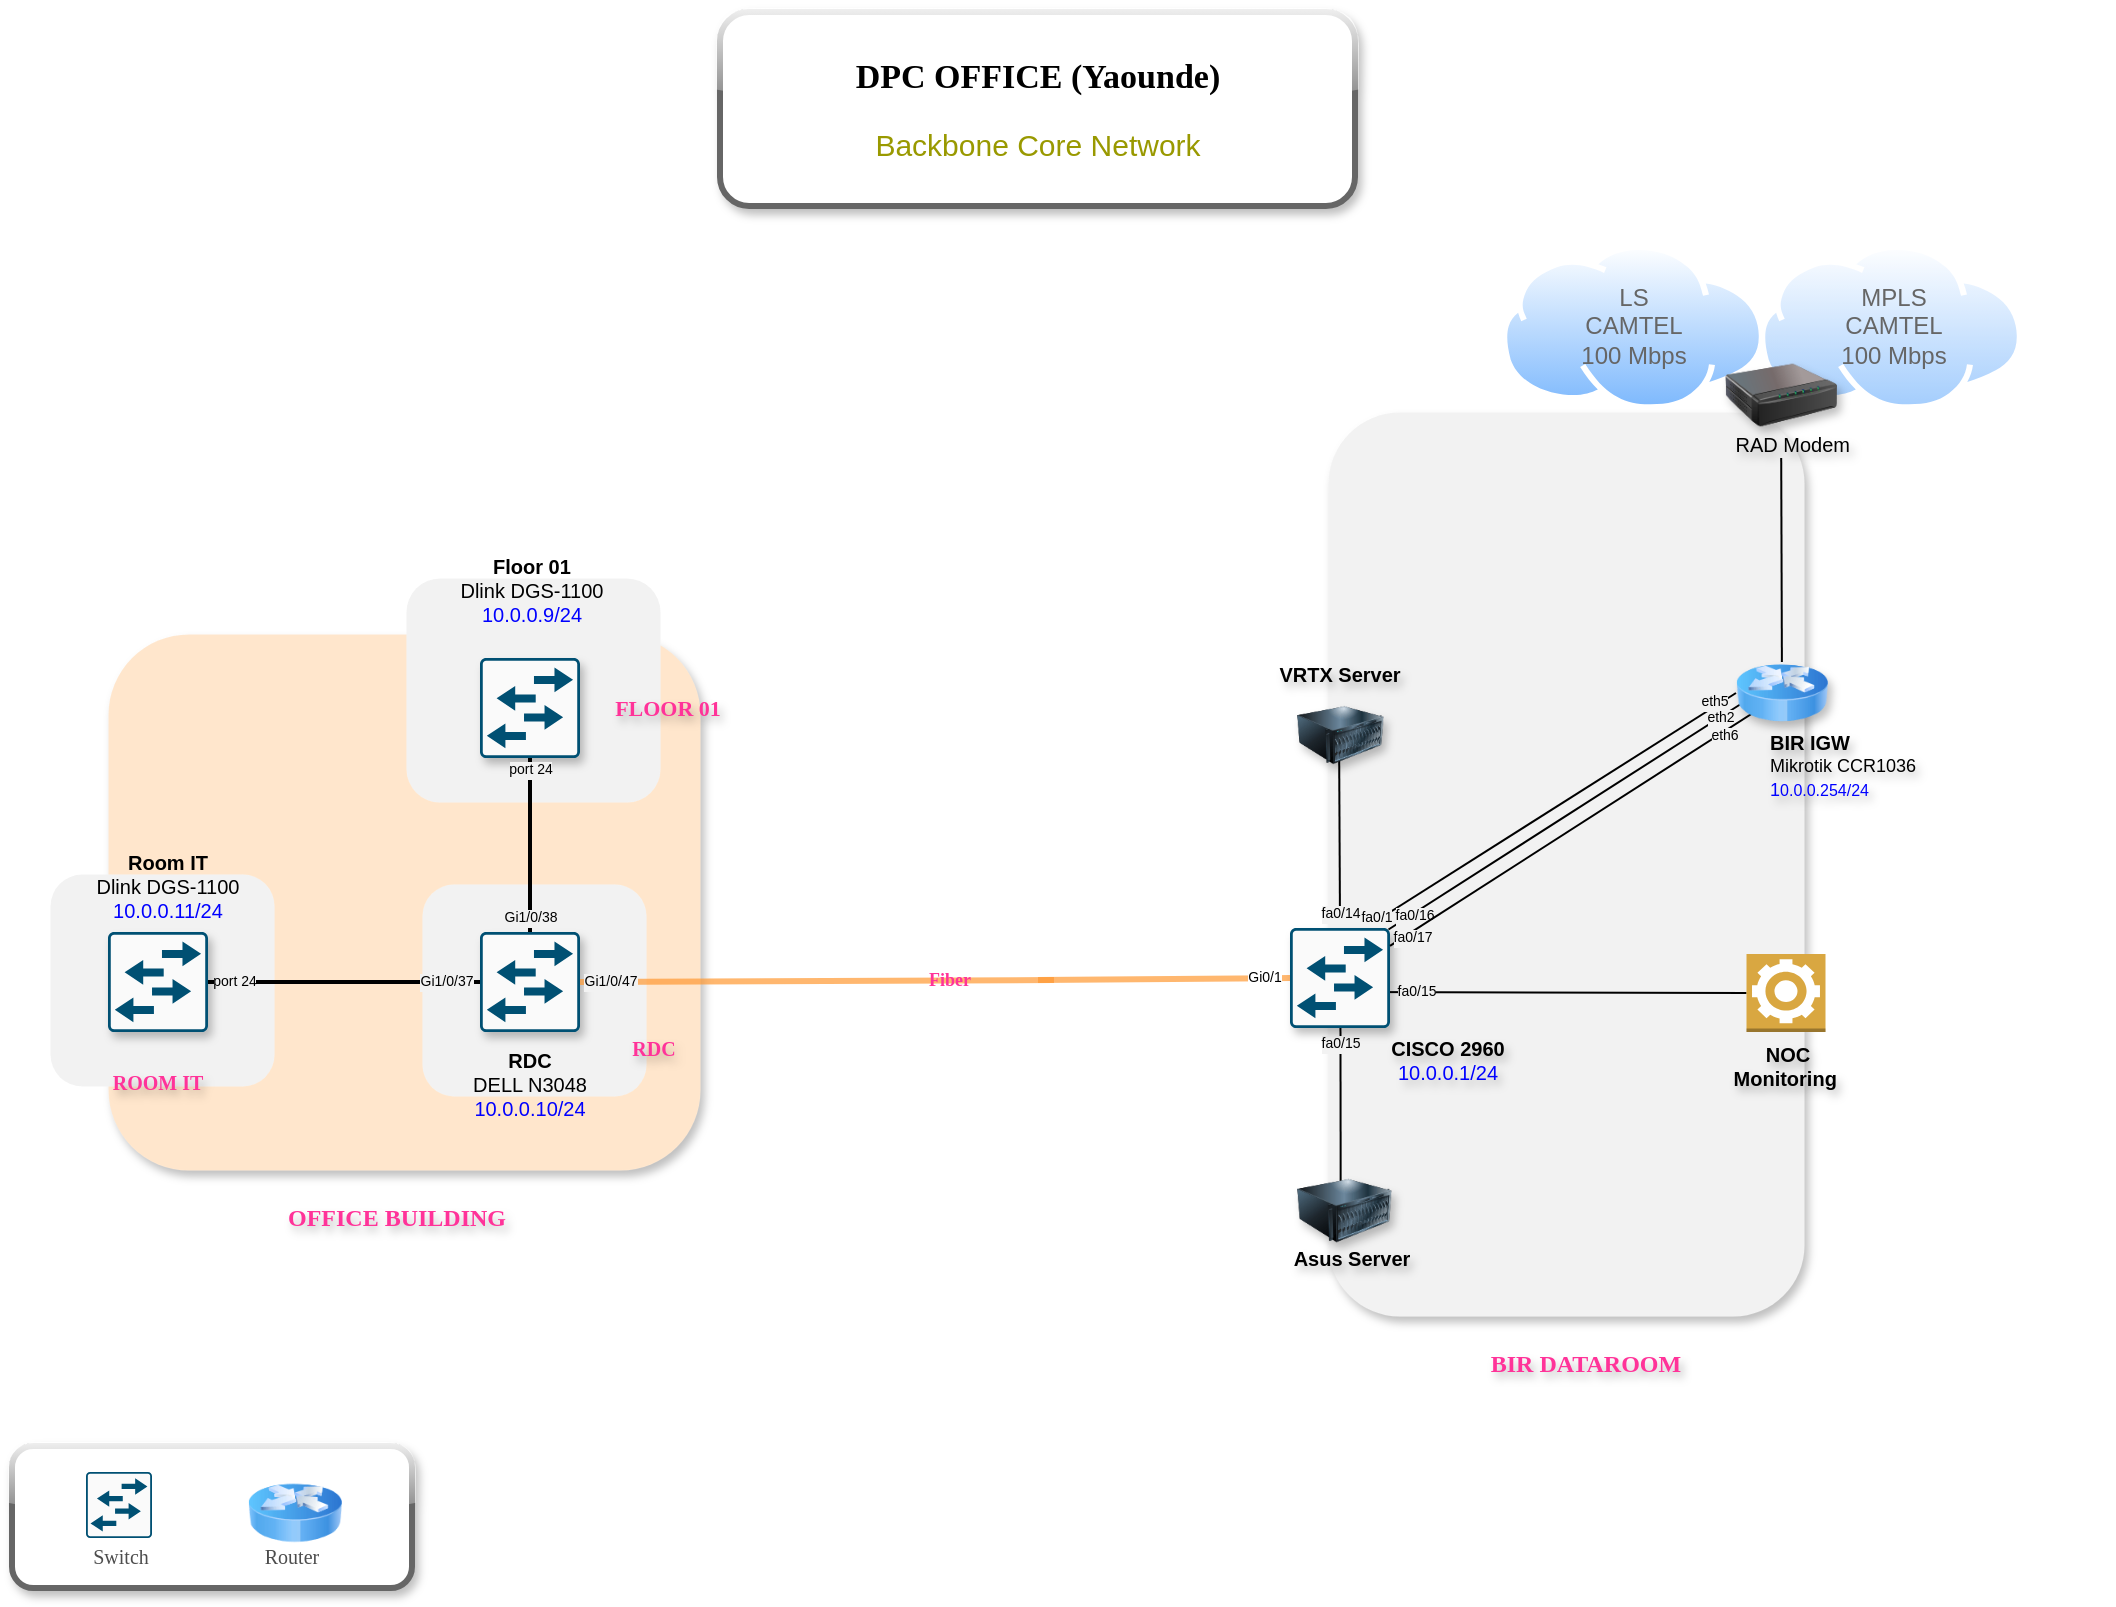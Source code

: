 <mxfile version="26.2.5" pages="4">
  <diagram name="Phys_Dist" id="BDVHUxNwv-tf1GNEtS_E">
    <mxGraphModel dx="1428" dy="743" grid="0" gridSize="10" guides="1" tooltips="1" connect="1" arrows="1" fold="1" page="1" pageScale="1" pageWidth="1169" pageHeight="827" math="0" shadow="0">
      <root>
        <mxCell id="PBEkfZMtMf-Mp05Idrqj-0" />
        <mxCell id="PBEkfZMtMf-Mp05Idrqj-1" parent="PBEkfZMtMf-Mp05Idrqj-0" />
        <mxCell id="PBEkfZMtMf-Mp05Idrqj-2" value="" style="rounded=1;whiteSpace=wrap;html=1;strokeWidth=0;fillColor=#FFE6CC;strokeColor=#FFFFFF;shadow=1;" parent="PBEkfZMtMf-Mp05Idrqj-1" vertex="1">
          <mxGeometry x="98" y="327" width="296" height="268" as="geometry" />
        </mxCell>
        <mxCell id="PBEkfZMtMf-Mp05Idrqj-3" value="" style="rounded=1;whiteSpace=wrap;html=1;strokeWidth=0;fillColor=#F2F2F2;strokeColor=#FFFFFF;shadow=1;" parent="PBEkfZMtMf-Mp05Idrqj-1" vertex="1">
          <mxGeometry x="708" y="216" width="238" height="452" as="geometry" />
        </mxCell>
        <mxCell id="PBEkfZMtMf-Mp05Idrqj-4" value="" style="rounded=1;whiteSpace=wrap;html=1;strokeWidth=0;fillColor=#F2F2F2;strokeColor=#FFFFFF;" parent="PBEkfZMtMf-Mp05Idrqj-1" vertex="1">
          <mxGeometry x="255" y="452" width="112" height="106" as="geometry" />
        </mxCell>
        <mxCell id="PBEkfZMtMf-Mp05Idrqj-5" value="" style="rounded=1;whiteSpace=wrap;html=1;strokeWidth=0;fillColor=#F2F2F2;strokeColor=#FFFFFF;" parent="PBEkfZMtMf-Mp05Idrqj-1" vertex="1">
          <mxGeometry x="69" y="447" width="112" height="106" as="geometry" />
        </mxCell>
        <mxCell id="PBEkfZMtMf-Mp05Idrqj-6" value="" style="rounded=1;whiteSpace=wrap;html=1;strokeWidth=0;fillColor=#F2F2F2;strokeColor=#FFFFFF;" parent="PBEkfZMtMf-Mp05Idrqj-1" vertex="1">
          <mxGeometry x="247" y="299" width="127" height="112" as="geometry" />
        </mxCell>
        <mxCell id="PBEkfZMtMf-Mp05Idrqj-7" value="" style="image;aspect=fixed;perimeter=ellipsePerimeter;html=1;align=center;shadow=0;dashed=0;spacingTop=3;image=img/lib/active_directory/internet_cloud.svg;strokeWidth=5;imageBackground=none;imageBorder=none;opacity=70;rounded=1;" parent="PBEkfZMtMf-Mp05Idrqj-1" vertex="1">
          <mxGeometry x="923.5" y="132" width="132" height="83.16" as="geometry" />
        </mxCell>
        <mxCell id="PBEkfZMtMf-Mp05Idrqj-8" value="" style="image;aspect=fixed;perimeter=ellipsePerimeter;html=1;align=center;shadow=0;dashed=0;spacingTop=3;image=img/lib/active_directory/internet_cloud.svg;rounded=1;" parent="PBEkfZMtMf-Mp05Idrqj-1" vertex="1">
          <mxGeometry x="794.5" y="132" width="132" height="83.16" as="geometry" />
        </mxCell>
        <mxCell id="PBEkfZMtMf-Mp05Idrqj-9" value="" style="points=[[0.015,0.015,0],[0.985,0.015,0],[0.985,0.985,0],[0.015,0.985,0],[0.25,0,0],[0.5,0,0],[0.75,0,0],[1,0.25,0],[1,0.5,0],[1,0.75,0],[0.75,1,0],[0.5,1,0],[0.25,1,0],[0,0.75,0],[0,0.5,0],[0,0.25,0]];verticalLabelPosition=bottom;html=1;verticalAlign=top;aspect=fixed;align=center;pointerEvents=1;shape=mxgraph.cisco19.rect;prIcon=workgroup_switch;fillColor=#FAFAFA;strokeColor=#005073;rounded=1;shadow=1;" parent="PBEkfZMtMf-Mp05Idrqj-1" vertex="1">
          <mxGeometry x="284" y="339" width="50" height="50" as="geometry" />
        </mxCell>
        <mxCell id="PBEkfZMtMf-Mp05Idrqj-10" style="edgeStyle=none;rounded=1;orthogonalLoop=1;jettySize=auto;html=1;exitX=0.5;exitY=1;exitDx=0;exitDy=0;exitPerimeter=0;entryX=0.5;entryY=0;entryDx=0;entryDy=0;entryPerimeter=0;endArrow=none;endFill=0;strokeWidth=2;" parent="PBEkfZMtMf-Mp05Idrqj-1" source="PBEkfZMtMf-Mp05Idrqj-9" target="PBEkfZMtMf-Mp05Idrqj-16" edge="1">
          <mxGeometry relative="1" as="geometry" />
        </mxCell>
        <mxCell id="PBEkfZMtMf-Mp05Idrqj-11" value="port 24" style="edgeLabel;html=1;align=center;verticalAlign=middle;resizable=0;points=[];labelBackgroundColor=#F2F2F2;fontSize=7;" parent="PBEkfZMtMf-Mp05Idrqj-10" vertex="1" connectable="0">
          <mxGeometry x="-0.818" relative="1" as="geometry">
            <mxPoint y="-2" as="offset" />
          </mxGeometry>
        </mxCell>
        <mxCell id="PBEkfZMtMf-Mp05Idrqj-12" value="Gi1/0/38" style="edgeLabel;html=1;align=center;verticalAlign=middle;resizable=0;points=[];fontSize=7;labelBackgroundColor=#F2F2F2;" parent="PBEkfZMtMf-Mp05Idrqj-10" vertex="1" connectable="0">
          <mxGeometry x="0.775" y="-2" relative="1" as="geometry">
            <mxPoint x="2" y="3" as="offset" />
          </mxGeometry>
        </mxCell>
        <mxCell id="PBEkfZMtMf-Mp05Idrqj-13" style="edgeStyle=none;rounded=1;orthogonalLoop=1;jettySize=auto;html=1;exitX=0;exitY=0.5;exitDx=0;exitDy=0;exitPerimeter=0;entryX=1;entryY=0.5;entryDx=0;entryDy=0;entryPerimeter=0;endArrow=none;endFill=0;strokeWidth=2;" parent="PBEkfZMtMf-Mp05Idrqj-1" source="PBEkfZMtMf-Mp05Idrqj-17" target="PBEkfZMtMf-Mp05Idrqj-16" edge="1">
          <mxGeometry relative="1" as="geometry">
            <mxPoint x="319" y="346" as="sourcePoint" />
            <mxPoint x="319" y="486" as="targetPoint" />
          </mxGeometry>
        </mxCell>
        <mxCell id="PBEkfZMtMf-Mp05Idrqj-14" value="&lt;font style=&quot;font-size: 7px;&quot;&gt;port 24&lt;/font&gt;" style="edgeLabel;html=1;align=center;verticalAlign=middle;resizable=0;points=[];labelBackgroundColor=#F2F2F2;" parent="PBEkfZMtMf-Mp05Idrqj-13" vertex="1" connectable="0">
          <mxGeometry x="-0.507" relative="1" as="geometry">
            <mxPoint x="5" y="-2" as="offset" />
          </mxGeometry>
        </mxCell>
        <mxCell id="PBEkfZMtMf-Mp05Idrqj-15" value="Gi1/0/37" style="edgeLabel;html=1;align=center;verticalAlign=middle;resizable=0;points=[];labelBackgroundColor=#F2F2F2;fontSize=7;" parent="PBEkfZMtMf-Mp05Idrqj-13" vertex="1" connectable="0">
          <mxGeometry x="0.485" relative="1" as="geometry">
            <mxPoint x="-6" as="offset" />
          </mxGeometry>
        </mxCell>
        <mxCell id="PBEkfZMtMf-Mp05Idrqj-16" value="" style="points=[[0.015,0.015,0],[0.985,0.015,0],[0.985,0.985,0],[0.015,0.985,0],[0.25,0,0],[0.5,0,0],[0.75,0,0],[1,0.25,0],[1,0.5,0],[1,0.75,0],[0.75,1,0],[0.5,1,0],[0.25,1,0],[0,0.75,0],[0,0.5,0],[0,0.25,0]];verticalLabelPosition=bottom;html=1;verticalAlign=top;aspect=fixed;align=center;pointerEvents=1;shape=mxgraph.cisco19.rect;prIcon=workgroup_switch;fillColor=#FAFAFA;strokeColor=#005073;rounded=1;shadow=1;" parent="PBEkfZMtMf-Mp05Idrqj-1" vertex="1">
          <mxGeometry x="284" y="476" width="50" height="50" as="geometry" />
        </mxCell>
        <mxCell id="PBEkfZMtMf-Mp05Idrqj-17" value="" style="points=[[0.015,0.015,0],[0.985,0.015,0],[0.985,0.985,0],[0.015,0.985,0],[0.25,0,0],[0.5,0,0],[0.75,0,0],[1,0.25,0],[1,0.5,0],[1,0.75,0],[0.75,1,0],[0.5,1,0],[0.25,1,0],[0,0.75,0],[0,0.5,0],[0,0.25,0]];verticalLabelPosition=bottom;html=1;verticalAlign=top;aspect=fixed;align=center;pointerEvents=1;shape=mxgraph.cisco19.rect;prIcon=workgroup_switch;fillColor=#FAFAFA;strokeColor=#005073;rounded=1;shadow=1;" parent="PBEkfZMtMf-Mp05Idrqj-1" vertex="1">
          <mxGeometry x="98" y="476" width="50" height="50" as="geometry" />
        </mxCell>
        <mxCell id="PBEkfZMtMf-Mp05Idrqj-18" style="edgeStyle=none;rounded=1;orthogonalLoop=1;jettySize=auto;html=1;entryX=1;entryY=0.5;entryDx=0;entryDy=0;entryPerimeter=0;endArrow=none;endFill=0;exitX=0;exitY=0.5;exitDx=0;exitDy=0;strokeColor=#FF9933;strokeWidth=3;opacity=70;" parent="PBEkfZMtMf-Mp05Idrqj-1" target="PBEkfZMtMf-Mp05Idrqj-16" edge="1">
          <mxGeometry relative="1" as="geometry">
            <mxPoint x="571" y="500" as="sourcePoint" />
            <mxPoint x="319" y="486" as="targetPoint" />
          </mxGeometry>
        </mxCell>
        <mxCell id="PBEkfZMtMf-Mp05Idrqj-19" value="Gi1/0/47" style="edgeLabel;html=1;align=center;verticalAlign=middle;resizable=0;points=[];fontSize=7;labelBackgroundColor=#F2F2F2;" parent="PBEkfZMtMf-Mp05Idrqj-18" vertex="1" connectable="0">
          <mxGeometry x="0.897" y="-1" relative="1" as="geometry">
            <mxPoint x="3" y="1" as="offset" />
          </mxGeometry>
        </mxCell>
        <mxCell id="PBEkfZMtMf-Mp05Idrqj-20" value="&lt;font style=&quot;color: rgb(102, 102, 102);&quot;&gt;MPLS CAMTEL&lt;br&gt;100 Mbps&lt;/font&gt;" style="text;strokeColor=none;align=center;fillColor=none;html=1;verticalAlign=middle;whiteSpace=wrap;rounded=1;" parent="PBEkfZMtMf-Mp05Idrqj-1" vertex="1">
          <mxGeometry x="960.5" y="158" width="60" height="30" as="geometry" />
        </mxCell>
        <mxCell id="PBEkfZMtMf-Mp05Idrqj-21" value="&lt;font style=&quot;color: rgb(102, 102, 102);&quot;&gt;LS CAMTEL&lt;br&gt;100 Mbps&lt;/font&gt;" style="text;strokeColor=none;align=center;fillColor=none;html=1;verticalAlign=middle;whiteSpace=wrap;rounded=1;" parent="PBEkfZMtMf-Mp05Idrqj-1" vertex="1">
          <mxGeometry x="830.5" y="157.58" width="60" height="30" as="geometry" />
        </mxCell>
        <mxCell id="PBEkfZMtMf-Mp05Idrqj-22" value="&lt;b style=&quot;font-size: 10px;&quot;&gt;Room IT&lt;/b&gt;&lt;br style=&quot;font-size: 10px;&quot;&gt;Dlink DGS-1100&lt;br style=&quot;font-size: 10px;&quot;&gt;&lt;font color=&quot;#0000ff&quot; style=&quot;font-size: 10px;&quot;&gt;10.0.0.11/24&lt;/font&gt;" style="text;strokeColor=none;align=center;fillColor=none;html=1;verticalAlign=middle;whiteSpace=wrap;rounded=1;fontSize=10;" parent="PBEkfZMtMf-Mp05Idrqj-1" vertex="1">
          <mxGeometry x="71" y="438" width="114" height="30" as="geometry" />
        </mxCell>
        <mxCell id="PBEkfZMtMf-Mp05Idrqj-23" value="&lt;b&gt;RDC&lt;/b&gt;&lt;br style=&quot;font-size: 10px;&quot;&gt;DELL N3048&lt;br style=&quot;font-size: 10px;&quot;&gt;&lt;font color=&quot;#0000ff&quot; style=&quot;font-size: 10px;&quot;&gt;10.0.0.10/24&lt;/font&gt;" style="text;strokeColor=none;align=center;fillColor=none;html=1;verticalAlign=middle;whiteSpace=wrap;rounded=1;fontSize=10;" parent="PBEkfZMtMf-Mp05Idrqj-1" vertex="1">
          <mxGeometry x="252" y="537" width="114" height="30" as="geometry" />
        </mxCell>
        <mxCell id="PBEkfZMtMf-Mp05Idrqj-24" value="&lt;b&gt;Floor 01&lt;/b&gt;&lt;br style=&quot;font-size: 10px;&quot;&gt;Dlink DGS-1100&lt;br style=&quot;font-size: 10px;&quot;&gt;&lt;font color=&quot;#0000ff&quot; style=&quot;font-size: 10px;&quot;&gt;10.0.0.9/24&lt;/font&gt;" style="text;strokeColor=none;align=center;fillColor=none;html=1;verticalAlign=middle;whiteSpace=wrap;rounded=1;fontSize=10;" parent="PBEkfZMtMf-Mp05Idrqj-1" vertex="1">
          <mxGeometry x="253" y="290" width="114" height="30" as="geometry" />
        </mxCell>
        <mxCell id="PBEkfZMtMf-Mp05Idrqj-25" value="&lt;b&gt;VRTX Server&lt;/b&gt;" style="text;strokeColor=none;align=center;fillColor=none;html=1;verticalAlign=middle;whiteSpace=wrap;rounded=1;fontSize=10;textShadow=1;" parent="PBEkfZMtMf-Mp05Idrqj-1" vertex="1">
          <mxGeometry x="657" y="332" width="114" height="30" as="geometry" />
        </mxCell>
        <mxCell id="PBEkfZMtMf-Mp05Idrqj-26" value="&lt;br style=&quot;font-size: 10px;&quot;&gt;&lt;div style=&quot;&quot;&gt;&lt;b&gt;BIR IGW&lt;/b&gt;&lt;/div&gt;&lt;div style=&quot;font-size: 9px;&quot;&gt;&lt;span style=&quot;background-color: initial;&quot;&gt;Mikrotik CCR1036&lt;/span&gt;&lt;/div&gt;&lt;font color=&quot;#0000ff&quot; style=&quot;font-size: 8px;&quot;&gt;&lt;font style=&quot;font-size: 9px;&quot;&gt;1&lt;/font&gt;&lt;font style=&quot;font-size: 8px;&quot;&gt;&lt;font style=&quot;font-size: 8px;&quot;&gt;0.0.0.254/24&amp;nbsp;&lt;br&gt;&lt;/font&gt;&lt;/font&gt;&lt;/font&gt;" style="text;strokeColor=none;align=left;fillColor=none;html=1;verticalAlign=middle;whiteSpace=wrap;rounded=1;fontSize=10;textShadow=1;" parent="PBEkfZMtMf-Mp05Idrqj-1" vertex="1">
          <mxGeometry x="926.5" y="372" width="174.5" height="30" as="geometry" />
        </mxCell>
        <mxCell id="PBEkfZMtMf-Mp05Idrqj-27" value="&lt;b&gt;Asus Server&lt;/b&gt;" style="text;strokeColor=none;align=center;fillColor=none;html=1;verticalAlign=middle;whiteSpace=wrap;rounded=1;fontSize=10;textShadow=1;" parent="PBEkfZMtMf-Mp05Idrqj-1" vertex="1">
          <mxGeometry x="662.5" y="623.5" width="114" height="30" as="geometry" />
        </mxCell>
        <mxCell id="PBEkfZMtMf-Mp05Idrqj-28" value="" style="image;html=1;image=img/lib/clip_art/networking/Print_Server_128x128.png;rounded=1;shadow=1;" parent="PBEkfZMtMf-Mp05Idrqj-1" vertex="1">
          <mxGeometry x="906.5" y="176" width="56" height="63" as="geometry" />
        </mxCell>
        <mxCell id="PBEkfZMtMf-Mp05Idrqj-29" style="edgeStyle=none;rounded=1;orthogonalLoop=1;jettySize=auto;html=1;endArrow=none;endFill=0;" parent="PBEkfZMtMf-Mp05Idrqj-1" source="PBEkfZMtMf-Mp05Idrqj-28" target="PBEkfZMtMf-Mp05Idrqj-62" edge="1">
          <mxGeometry relative="1" as="geometry">
            <mxPoint x="935.5" y="245" as="sourcePoint" />
            <mxPoint x="935.5" y="329" as="targetPoint" />
          </mxGeometry>
        </mxCell>
        <mxCell id="PBEkfZMtMf-Mp05Idrqj-30" value="RAD Modem" style="text;strokeColor=none;align=right;fillColor=none;html=1;verticalAlign=middle;whiteSpace=wrap;rounded=1;fontSize=10;textShadow=1;" parent="PBEkfZMtMf-Mp05Idrqj-1" vertex="1">
          <mxGeometry x="857" y="217" width="114" height="30" as="geometry" />
        </mxCell>
        <mxCell id="PBEkfZMtMf-Mp05Idrqj-31" value="&lt;b&gt;ROOM IT&lt;/b&gt;" style="text;strokeColor=none;align=center;fillColor=none;html=1;verticalAlign=middle;whiteSpace=wrap;rounded=1;fontSize=10;fontFamily=Verdana;fontColor=#FF3399;textShadow=1;" parent="PBEkfZMtMf-Mp05Idrqj-1" vertex="1">
          <mxGeometry x="66" y="536" width="114" height="30" as="geometry" />
        </mxCell>
        <mxCell id="PBEkfZMtMf-Mp05Idrqj-32" value="&lt;b&gt;RDC&lt;/b&gt;" style="text;strokeColor=none;align=center;fillColor=none;html=1;verticalAlign=middle;whiteSpace=wrap;rounded=1;fontSize=10;fontFamily=Verdana;fontColor=#FF3399;textShadow=1;" parent="PBEkfZMtMf-Mp05Idrqj-1" vertex="1">
          <mxGeometry x="314" y="519" width="114" height="30" as="geometry" />
        </mxCell>
        <mxCell id="PBEkfZMtMf-Mp05Idrqj-33" value="&lt;b&gt;FLOOR 01&lt;/b&gt;" style="text;strokeColor=none;align=center;fillColor=none;html=1;verticalAlign=middle;whiteSpace=wrap;rounded=1;fontSize=11;fontFamily=Verdana;fontColor=#FF3399;textShadow=1;" parent="PBEkfZMtMf-Mp05Idrqj-1" vertex="1">
          <mxGeometry x="321" y="349" width="114" height="30" as="geometry" />
        </mxCell>
        <mxCell id="PBEkfZMtMf-Mp05Idrqj-34" value="&lt;b style=&quot;font-size: 12px;&quot;&gt;BIR DATAROOM&lt;/b&gt;" style="text;strokeColor=none;align=center;fillColor=none;html=1;verticalAlign=middle;whiteSpace=wrap;rounded=1;fontSize=12;fontFamily=Verdana;fontColor=#FF3399;textShadow=1;" parent="PBEkfZMtMf-Mp05Idrqj-1" vertex="1">
          <mxGeometry x="780" y="677" width="114" height="30" as="geometry" />
        </mxCell>
        <mxCell id="PBEkfZMtMf-Mp05Idrqj-35" value="&lt;b style=&quot;font-size: 12px;&quot;&gt;OFFICE BUILDING&amp;nbsp;&lt;/b&gt;" style="text;strokeColor=none;align=center;fillColor=none;html=1;verticalAlign=middle;whiteSpace=wrap;rounded=1;fontSize=12;fontFamily=Verdana;fontColor=#FF3399;textShadow=1;" parent="PBEkfZMtMf-Mp05Idrqj-1" vertex="1">
          <mxGeometry x="186.5" y="604" width="114" height="30" as="geometry" />
        </mxCell>
        <mxCell id="PBEkfZMtMf-Mp05Idrqj-36" value="" style="edgeStyle=none;rounded=1;orthogonalLoop=1;jettySize=auto;html=1;entryX=1;entryY=0.5;entryDx=0;entryDy=0;entryPerimeter=0;endArrow=none;endFill=0;exitX=0;exitY=0.5;exitDx=0;exitDy=0;strokeColor=#FF9933;strokeWidth=3;opacity=70;" parent="PBEkfZMtMf-Mp05Idrqj-1" source="PBEkfZMtMf-Mp05Idrqj-54" edge="1">
          <mxGeometry relative="1" as="geometry">
            <mxPoint x="821" y="501" as="sourcePoint" />
            <mxPoint x="563" y="500" as="targetPoint" />
          </mxGeometry>
        </mxCell>
        <mxCell id="PBEkfZMtMf-Mp05Idrqj-37" value="&lt;span style=&quot;&quot;&gt;&lt;font style=&quot;font-size: 7px;&quot;&gt;Gi0/1&lt;/font&gt;&lt;/span&gt;" style="edgeLabel;html=1;align=center;verticalAlign=middle;resizable=0;points=[];labelBackgroundColor=#FFFFFF;" parent="PBEkfZMtMf-Mp05Idrqj-36" vertex="1" connectable="0">
          <mxGeometry x="-0.858" relative="1" as="geometry">
            <mxPoint x="-4" y="-2" as="offset" />
          </mxGeometry>
        </mxCell>
        <mxCell id="PBEkfZMtMf-Mp05Idrqj-38" value="" style="rounded=1;whiteSpace=wrap;html=1;shadow=1;glass=1;strokeWidth=3;strokeColor=#666666;" parent="PBEkfZMtMf-Mp05Idrqj-1" vertex="1">
          <mxGeometry x="50" y="733" width="200" height="71" as="geometry" />
        </mxCell>
        <mxCell id="PBEkfZMtMf-Mp05Idrqj-39" value="" style="image;html=1;image=img/lib/clip_art/networking/Router_Icon_128x128.png;rounded=1;" parent="PBEkfZMtMf-Mp05Idrqj-1" vertex="1">
          <mxGeometry x="168" y="744.5" width="47" height="44" as="geometry" />
        </mxCell>
        <mxCell id="PBEkfZMtMf-Mp05Idrqj-40" value="&lt;span&gt;Router&lt;/span&gt;" style="text;strokeColor=none;align=center;fillColor=none;html=1;verticalAlign=middle;whiteSpace=wrap;rounded=1;fontSize=10;fontFamily=Verdana;fontColor=#4D4D4D;fontStyle=0;" parent="PBEkfZMtMf-Mp05Idrqj-1" vertex="1">
          <mxGeometry x="164" y="782" width="52" height="12" as="geometry" />
        </mxCell>
        <mxCell id="PBEkfZMtMf-Mp05Idrqj-41" value="" style="points=[[0.015,0.015,0],[0.985,0.015,0],[0.985,0.985,0],[0.015,0.985,0],[0.25,0,0],[0.5,0,0],[0.75,0,0],[1,0.25,0],[1,0.5,0],[1,0.75,0],[0.75,1,0],[0.5,1,0],[0.25,1,0],[0,0.75,0],[0,0.5,0],[0,0.25,0]];verticalLabelPosition=bottom;html=1;verticalAlign=top;aspect=fixed;align=center;pointerEvents=1;shape=mxgraph.cisco19.rect;prIcon=workgroup_switch;fillColor=#FAFAFA;strokeColor=#005073;rounded=1;" parent="PBEkfZMtMf-Mp05Idrqj-1" vertex="1">
          <mxGeometry x="87" y="746" width="33" height="33" as="geometry" />
        </mxCell>
        <mxCell id="PBEkfZMtMf-Mp05Idrqj-42" value="&lt;span&gt;Switch&lt;/span&gt;" style="text;strokeColor=none;align=center;fillColor=none;html=1;verticalAlign=middle;whiteSpace=wrap;rounded=1;fontSize=10;fontFamily=Verdana;fontColor=#4D4D4D;fontStyle=0;" parent="PBEkfZMtMf-Mp05Idrqj-1" vertex="1">
          <mxGeometry x="74" y="782" width="61" height="12" as="geometry" />
        </mxCell>
        <mxCell id="PBEkfZMtMf-Mp05Idrqj-43" value="&lt;b&gt;NOC&lt;br&gt;Monitoring&amp;nbsp;&lt;br&gt;&lt;/b&gt;" style="text;strokeColor=none;align=center;fillColor=none;html=1;verticalAlign=middle;whiteSpace=wrap;rounded=1;fontSize=10;textShadow=1;" parent="PBEkfZMtMf-Mp05Idrqj-1" vertex="1">
          <mxGeometry x="881" y="528" width="114" height="30" as="geometry" />
        </mxCell>
        <mxCell id="PBEkfZMtMf-Mp05Idrqj-44" value="" style="edgeStyle=none;rounded=1;orthogonalLoop=1;jettySize=auto;html=1;endArrow=none;endFill=0;exitX=0.75;exitY=0;exitDx=0;exitDy=0;entryX=0;entryY=0.5;entryDx=0;entryDy=0;strokeWidth=1;exitPerimeter=0;" parent="PBEkfZMtMf-Mp05Idrqj-1" source="PBEkfZMtMf-Mp05Idrqj-54" target="PBEkfZMtMf-Mp05Idrqj-62" edge="1">
          <mxGeometry relative="1" as="geometry">
            <mxPoint x="739" y="466" as="sourcePoint" />
            <mxPoint x="911" y="458.838" as="targetPoint" />
          </mxGeometry>
        </mxCell>
        <mxCell id="PBEkfZMtMf-Mp05Idrqj-45" value="fa0/1" style="edgeLabel;html=1;align=center;verticalAlign=middle;resizable=0;points=[];fontSize=7;labelBackgroundColor=#F2F2F2;" parent="PBEkfZMtMf-Mp05Idrqj-44" vertex="1" connectable="0">
          <mxGeometry x="-0.865" relative="1" as="geometry">
            <mxPoint x="-7" y="3" as="offset" />
          </mxGeometry>
        </mxCell>
        <mxCell id="PBEkfZMtMf-Mp05Idrqj-46" value="eth5" style="edgeLabel;html=1;align=center;verticalAlign=middle;resizable=0;points=[];labelBackgroundColor=#F2F2F2;fontSize=7;" parent="PBEkfZMtMf-Mp05Idrqj-44" vertex="1" connectable="0">
          <mxGeometry x="0.91" y="1" relative="1" as="geometry">
            <mxPoint x="-2" as="offset" />
          </mxGeometry>
        </mxCell>
        <mxCell id="PBEkfZMtMf-Mp05Idrqj-47" value="&lt;b&gt;Fiber&lt;/b&gt;" style="text;strokeColor=none;align=center;fillColor=none;html=1;verticalAlign=middle;whiteSpace=wrap;rounded=1;fontSize=9;fontFamily=Verdana;fontColor=#FF3399;" parent="PBEkfZMtMf-Mp05Idrqj-1" vertex="1">
          <mxGeometry x="462" y="485" width="114" height="30" as="geometry" />
        </mxCell>
        <mxCell id="PBEkfZMtMf-Mp05Idrqj-48" value="" style="edgeStyle=none;rounded=1;orthogonalLoop=1;jettySize=auto;html=1;endArrow=none;endFill=0;exitX=0.504;exitY=0.487;exitDx=0;exitDy=0;exitPerimeter=0;entryX=0.46;entryY=0.543;entryDx=0;entryDy=0;entryPerimeter=0;" parent="PBEkfZMtMf-Mp05Idrqj-1" source="PBEkfZMtMf-Mp05Idrqj-54" target="PBEkfZMtMf-Mp05Idrqj-50" edge="1">
          <mxGeometry relative="1" as="geometry">
            <mxPoint x="715.13" y="389" as="sourcePoint" />
            <mxPoint x="715" y="599" as="targetPoint" />
          </mxGeometry>
        </mxCell>
        <mxCell id="PBEkfZMtMf-Mp05Idrqj-49" value="fa0/15" style="edgeLabel;html=1;align=center;verticalAlign=middle;resizable=0;points=[];labelBackgroundColor=#F2F2F2;fontSize=7;" parent="PBEkfZMtMf-Mp05Idrqj-48" vertex="1" connectable="0">
          <mxGeometry x="-0.401" relative="1" as="geometry">
            <mxPoint y="-2" as="offset" />
          </mxGeometry>
        </mxCell>
        <mxCell id="PBEkfZMtMf-Mp05Idrqj-50" value="" style="image;html=1;image=img/lib/clip_art/computers/Server_128x128.png;rounded=1;shadow=1;textShadow=1;" parent="PBEkfZMtMf-Mp05Idrqj-1" vertex="1">
          <mxGeometry x="692.5" y="591.5" width="47.5" height="47.5" as="geometry" />
        </mxCell>
        <mxCell id="PBEkfZMtMf-Mp05Idrqj-51" value="" style="edgeStyle=none;rounded=1;orthogonalLoop=1;jettySize=auto;html=1;endArrow=none;endFill=0;exitX=0.62;exitY=0.64;exitDx=0;exitDy=0;exitPerimeter=0;" parent="PBEkfZMtMf-Mp05Idrqj-1" source="PBEkfZMtMf-Mp05Idrqj-54" target="PBEkfZMtMf-Mp05Idrqj-53" edge="1">
          <mxGeometry relative="1" as="geometry">
            <mxPoint x="739" y="512" as="sourcePoint" />
            <mxPoint x="929" y="511" as="targetPoint" />
          </mxGeometry>
        </mxCell>
        <mxCell id="PBEkfZMtMf-Mp05Idrqj-52" value="fa0/15" style="edgeLabel;html=1;align=center;verticalAlign=middle;resizable=0;points=[];labelBackgroundColor=#F2F2F2;fontSize=7;" parent="PBEkfZMtMf-Mp05Idrqj-51" vertex="1" connectable="0">
          <mxGeometry x="-0.701" y="-1" relative="1" as="geometry">
            <mxPoint x="2" y="-1" as="offset" />
          </mxGeometry>
        </mxCell>
        <mxCell id="PBEkfZMtMf-Mp05Idrqj-53" value="" style="outlineConnect=0;dashed=0;verticalLabelPosition=bottom;verticalAlign=top;align=center;html=1;shape=mxgraph.aws3.worker;fillColor=#D9A741;gradientColor=none;" parent="PBEkfZMtMf-Mp05Idrqj-1" vertex="1">
          <mxGeometry x="917.25" y="487" width="39.5" height="39" as="geometry" />
        </mxCell>
        <mxCell id="PBEkfZMtMf-Mp05Idrqj-54" value="" style="points=[[0.015,0.015,0],[0.985,0.015,0],[0.985,0.985,0],[0.015,0.985,0],[0.25,0,0],[0.5,0,0],[0.75,0,0],[1,0.25,0],[1,0.5,0],[1,0.75,0],[0.75,1,0],[0.5,1,0],[0.25,1,0],[0,0.75,0],[0,0.5,0],[0,0.25,0]];verticalLabelPosition=bottom;html=1;verticalAlign=top;aspect=fixed;align=center;pointerEvents=1;shape=mxgraph.cisco19.rect;prIcon=workgroup_switch;fillColor=#FAFAFA;strokeColor=#005073;rounded=1;shadow=1;" parent="PBEkfZMtMf-Mp05Idrqj-1" vertex="1">
          <mxGeometry x="689" y="474" width="50" height="50" as="geometry" />
        </mxCell>
        <mxCell id="PBEkfZMtMf-Mp05Idrqj-55" value="" style="edgeStyle=none;rounded=1;orthogonalLoop=1;jettySize=auto;html=1;endArrow=none;endFill=0;exitX=0.985;exitY=0.015;exitDx=0;exitDy=0;exitPerimeter=0;entryX=0.091;entryY=0.641;entryDx=0;entryDy=0;entryPerimeter=0;" parent="PBEkfZMtMf-Mp05Idrqj-1" source="PBEkfZMtMf-Mp05Idrqj-54" target="PBEkfZMtMf-Mp05Idrqj-62" edge="1">
          <mxGeometry relative="1" as="geometry">
            <mxPoint x="756.48" y="470.83" as="sourcePoint" />
            <mxPoint x="919.5" y="374" as="targetPoint" />
          </mxGeometry>
        </mxCell>
        <mxCell id="PBEkfZMtMf-Mp05Idrqj-56" value="eth2" style="edgeLabel;html=1;align=center;verticalAlign=middle;resizable=0;points=[];labelBackgroundColor=#F2F2F2;fontSize=7;" parent="PBEkfZMtMf-Mp05Idrqj-55" vertex="1" connectable="0">
          <mxGeometry x="0.859" relative="1" as="geometry">
            <mxPoint as="offset" />
          </mxGeometry>
        </mxCell>
        <mxCell id="PBEkfZMtMf-Mp05Idrqj-57" value="fa0/16" style="edgeLabel;html=1;align=center;verticalAlign=middle;resizable=0;points=[];fontSize=7;labelBackgroundColor=#F2F2F2;" parent="PBEkfZMtMf-Mp05Idrqj-55" vertex="1" connectable="0">
          <mxGeometry x="-0.928" relative="1" as="geometry">
            <mxPoint x="6" y="-3" as="offset" />
          </mxGeometry>
        </mxCell>
        <mxCell id="PBEkfZMtMf-Mp05Idrqj-58" value="&lt;br style=&quot;font-size: 10px;&quot;&gt;&lt;b&gt;CISCO 2960&lt;br style=&quot;font-size: 10px;&quot;&gt;&lt;/b&gt;&lt;font color=&quot;#0000ff&quot; style=&quot;font-size: 10px;&quot;&gt;10.0.0.1/24&lt;/font&gt;" style="text;strokeColor=none;align=center;fillColor=none;html=1;verticalAlign=middle;whiteSpace=wrap;rounded=1;fontSize=10;textShadow=1;" parent="PBEkfZMtMf-Mp05Idrqj-1" vertex="1">
          <mxGeometry x="711" y="519" width="114" height="30" as="geometry" />
        </mxCell>
        <mxCell id="PBEkfZMtMf-Mp05Idrqj-59" value="" style="edgeStyle=none;rounded=1;orthogonalLoop=1;jettySize=auto;html=1;endArrow=none;endFill=0;entryX=0.674;entryY=0.355;entryDx=0;entryDy=0;entryPerimeter=0;" parent="PBEkfZMtMf-Mp05Idrqj-1" source="PBEkfZMtMf-Mp05Idrqj-54" target="PBEkfZMtMf-Mp05Idrqj-62" edge="1">
          <mxGeometry relative="1" as="geometry">
            <mxPoint x="742" y="480" as="sourcePoint" />
            <mxPoint x="920" y="366" as="targetPoint" />
          </mxGeometry>
        </mxCell>
        <mxCell id="PBEkfZMtMf-Mp05Idrqj-60" value="eth6" style="edgeLabel;html=1;align=center;verticalAlign=middle;resizable=0;points=[];labelBackgroundColor=#F2F2F2;fontSize=7;" parent="PBEkfZMtMf-Mp05Idrqj-59" vertex="1" connectable="0">
          <mxGeometry x="0.859" relative="1" as="geometry">
            <mxPoint x="-23" y="17" as="offset" />
          </mxGeometry>
        </mxCell>
        <mxCell id="PBEkfZMtMf-Mp05Idrqj-61" value="fa0/17" style="edgeLabel;html=1;align=center;verticalAlign=middle;resizable=0;points=[];fontSize=7;labelBackgroundColor=#F2F2F2;" parent="PBEkfZMtMf-Mp05Idrqj-59" vertex="1" connectable="0">
          <mxGeometry x="-0.928" relative="1" as="geometry">
            <mxPoint x="4" as="offset" />
          </mxGeometry>
        </mxCell>
        <mxCell id="PBEkfZMtMf-Mp05Idrqj-62" value="" style="image;html=1;image=img/lib/clip_art/networking/Router_Icon_128x128.png;rounded=1;shadow=1;textShadow=1;" parent="PBEkfZMtMf-Mp05Idrqj-1" vertex="1">
          <mxGeometry x="912" y="341" width="46" height="31" as="geometry" />
        </mxCell>
        <mxCell id="PBEkfZMtMf-Mp05Idrqj-63" value="" style="edgeStyle=none;rounded=1;orthogonalLoop=1;jettySize=auto;html=1;endArrow=none;endFill=0;exitX=0.483;exitY=0.406;exitDx=0;exitDy=0;exitPerimeter=0;" parent="PBEkfZMtMf-Mp05Idrqj-1" source="PBEkfZMtMf-Mp05Idrqj-65" edge="1">
          <mxGeometry relative="1" as="geometry">
            <mxPoint x="713.76" y="409" as="sourcePoint" />
            <mxPoint x="714" y="472" as="targetPoint" />
          </mxGeometry>
        </mxCell>
        <mxCell id="PBEkfZMtMf-Mp05Idrqj-64" value="fa0/14" style="edgeLabel;html=1;align=center;verticalAlign=middle;resizable=0;points=[];fontSize=7;labelBackgroundColor=#F2F2F2;" parent="PBEkfZMtMf-Mp05Idrqj-63" vertex="1" connectable="0">
          <mxGeometry x="0.773" relative="1" as="geometry">
            <mxPoint y="6" as="offset" />
          </mxGeometry>
        </mxCell>
        <mxCell id="PBEkfZMtMf-Mp05Idrqj-65" value="" style="image;html=1;image=img/lib/clip_art/computers/Server_128x128.png;rounded=1;shadow=1;textShadow=1;" parent="PBEkfZMtMf-Mp05Idrqj-1" vertex="1">
          <mxGeometry x="692.5" y="351" width="43.5" height="53" as="geometry" />
        </mxCell>
        <mxCell id="PBEkfZMtMf-Mp05Idrqj-66" value="&lt;font style=&quot;font-size: 17px;&quot; face=&quot;Tahoma&quot;&gt;&lt;b style=&quot;background-color: light-dark(#ffffff, var(--ge-dark-color, #121212));&quot;&gt;DPC OFFICE (Yaounde)&lt;/b&gt;&lt;/font&gt;&lt;div&gt;&lt;br&gt;&lt;/div&gt;&lt;div&gt;&lt;font style=&quot;font-size: 15px; color: rgb(153, 153, 0);&quot;&gt;Backbone Core Network&lt;/font&gt;&lt;/div&gt;" style="rounded=1;whiteSpace=wrap;html=1;shadow=1;glass=1;strokeWidth=3;strokeColor=#666666;" parent="PBEkfZMtMf-Mp05Idrqj-1" vertex="1">
          <mxGeometry x="404" y="16" width="317.5" height="97" as="geometry" />
        </mxCell>
      </root>
    </mxGraphModel>
  </diagram>
  <diagram name="Log_Dist" id="kpc4kP29BTasqdvUUrHt">
    <mxGraphModel dx="1428" dy="743" grid="0" gridSize="10" guides="1" tooltips="1" connect="1" arrows="1" fold="1" page="1" pageScale="1" pageWidth="1169" pageHeight="827" math="0" shadow="0">
      <root>
        <mxCell id="0" />
        <mxCell id="1" parent="0" />
        <mxCell id="sfJ1lC8nEEVltf4GukeA-4" value="&lt;br&gt;&lt;b&gt;CISCO 2960&lt;br&gt;&lt;/b&gt;&lt;font color=&quot;#0000ff&quot;&gt;10.0.0.1/24&lt;/font&gt;" style="text;strokeColor=none;align=center;fillColor=none;html=1;verticalAlign=middle;whiteSpace=wrap;rounded=1;fontSize=8;textShadow=1;" parent="1" vertex="1">
          <mxGeometry x="752" y="523" width="114" height="30" as="geometry" />
        </mxCell>
        <mxCell id="B-XAu3GCHbLe1usWO87O-7" value="" style="image;aspect=fixed;perimeter=ellipsePerimeter;html=1;align=center;shadow=0;dashed=0;spacingTop=3;image=img/lib/active_directory/internet_cloud.svg;rounded=1;" parent="1" vertex="1">
          <mxGeometry x="678.5" y="216.84" width="132" height="83.16" as="geometry" />
        </mxCell>
        <mxCell id="B-XAu3GCHbLe1usWO87O-6" value="" style="image;aspect=fixed;perimeter=ellipsePerimeter;html=1;align=center;shadow=0;dashed=0;spacingTop=3;image=img/lib/active_directory/internet_cloud.svg;strokeWidth=5;imageBackground=none;imageBorder=none;opacity=70;rounded=1;" parent="1" vertex="1">
          <mxGeometry x="807.5" y="216.84" width="132" height="83.16" as="geometry" />
        </mxCell>
        <mxCell id="B-XAu3GCHbLe1usWO87O-15" value="&lt;font style=&quot;color: rgb(102, 102, 102);&quot;&gt;LS CAMTEL&lt;br&gt;100 Mbps&lt;/font&gt;" style="text;strokeColor=none;align=center;fillColor=none;html=1;verticalAlign=middle;whiteSpace=wrap;rounded=1;" parent="1" vertex="1">
          <mxGeometry x="714.5" y="242.42" width="60" height="30" as="geometry" />
        </mxCell>
        <mxCell id="B-XAu3GCHbLe1usWO87O-14" value="&lt;font style=&quot;color: rgb(102, 102, 102);&quot;&gt;MPLS CAMTEL&lt;br&gt;100 Mbps&lt;/font&gt;" style="text;strokeColor=none;align=center;fillColor=none;html=1;verticalAlign=middle;whiteSpace=wrap;rounded=1;" parent="1" vertex="1">
          <mxGeometry x="844.5" y="242.84" width="60" height="30" as="geometry" />
        </mxCell>
        <mxCell id="B-XAu3GCHbLe1usWO87O-2" value="" style="rounded=1;whiteSpace=wrap;html=1;strokeWidth=0;fillColor=#FFFF99;strokeColor=#FFFFFF;shadow=1;opacity=40;" parent="1" vertex="1">
          <mxGeometry x="691" y="208" width="238" height="374" as="geometry" />
        </mxCell>
        <mxCell id="B-XAu3GCHbLe1usWO87O-3" value="" style="rounded=1;whiteSpace=wrap;html=1;strokeWidth=0;fillColor=#F2F2F2;strokeColor=#FFFFFF;" parent="1" vertex="1">
          <mxGeometry x="350" y="456" width="112" height="106" as="geometry" />
        </mxCell>
        <mxCell id="B-XAu3GCHbLe1usWO87O-4" value="" style="rounded=1;whiteSpace=wrap;html=1;strokeWidth=0;fillColor=#F2F2F2;strokeColor=#FFFFFF;" parent="1" vertex="1">
          <mxGeometry x="164" y="451" width="112" height="106" as="geometry" />
        </mxCell>
        <mxCell id="B-XAu3GCHbLe1usWO87O-5" value="" style="rounded=1;whiteSpace=wrap;html=1;strokeWidth=0;fillColor=#F2F2F2;strokeColor=#FFFFFF;" parent="1" vertex="1">
          <mxGeometry x="342" y="303" width="127" height="112" as="geometry" />
        </mxCell>
        <mxCell id="B-XAu3GCHbLe1usWO87O-8" value="" style="points=[[0.015,0.015,0],[0.985,0.015,0],[0.985,0.985,0],[0.015,0.985,0],[0.25,0,0],[0.5,0,0],[0.75,0,0],[1,0.25,0],[1,0.5,0],[1,0.75,0],[0.75,1,0],[0.5,1,0],[0.25,1,0],[0,0.75,0],[0,0.5,0],[0,0.25,0]];verticalLabelPosition=bottom;html=1;verticalAlign=top;aspect=fixed;align=center;pointerEvents=1;shape=mxgraph.cisco19.rect;prIcon=workgroup_switch;fillColor=#FAFAFA;strokeColor=#005073;rounded=1;shadow=1;" parent="1" vertex="1">
          <mxGeometry x="379" y="343" width="50" height="50" as="geometry" />
        </mxCell>
        <mxCell id="B-XAu3GCHbLe1usWO87O-9" style="edgeStyle=none;rounded=1;orthogonalLoop=1;jettySize=auto;html=1;exitX=0.5;exitY=1;exitDx=0;exitDy=0;exitPerimeter=0;entryX=0.5;entryY=0;entryDx=0;entryDy=0;entryPerimeter=0;endArrow=none;endFill=0;strokeWidth=4;strokeColor=#B3B3B3;" parent="1" source="B-XAu3GCHbLe1usWO87O-8" target="B-XAu3GCHbLe1usWO87O-11" edge="1">
          <mxGeometry relative="1" as="geometry" />
        </mxCell>
        <mxCell id="B-XAu3GCHbLe1usWO87O-10" style="edgeStyle=none;rounded=1;orthogonalLoop=1;jettySize=auto;html=1;exitX=0;exitY=0.5;exitDx=0;exitDy=0;exitPerimeter=0;entryX=1;entryY=0.5;entryDx=0;entryDy=0;entryPerimeter=0;endArrow=none;endFill=0;strokeWidth=4;strokeColor=#999999;" parent="1" source="B-XAu3GCHbLe1usWO87O-12" target="B-XAu3GCHbLe1usWO87O-11" edge="1">
          <mxGeometry relative="1" as="geometry">
            <mxPoint x="414" y="350" as="sourcePoint" />
            <mxPoint x="414" y="490" as="targetPoint" />
          </mxGeometry>
        </mxCell>
        <mxCell id="B-XAu3GCHbLe1usWO87O-11" value="" style="points=[[0.015,0.015,0],[0.985,0.015,0],[0.985,0.985,0],[0.015,0.985,0],[0.25,0,0],[0.5,0,0],[0.75,0,0],[1,0.25,0],[1,0.5,0],[1,0.75,0],[0.75,1,0],[0.5,1,0],[0.25,1,0],[0,0.75,0],[0,0.5,0],[0,0.25,0]];verticalLabelPosition=bottom;html=1;verticalAlign=top;aspect=fixed;align=center;pointerEvents=1;shape=mxgraph.cisco19.rect;prIcon=workgroup_switch;fillColor=#FAFAFA;strokeColor=#005073;rounded=1;shadow=1;" parent="1" vertex="1">
          <mxGeometry x="379" y="480" width="50" height="50" as="geometry" />
        </mxCell>
        <mxCell id="B-XAu3GCHbLe1usWO87O-12" value="" style="points=[[0.015,0.015,0],[0.985,0.015,0],[0.985,0.985,0],[0.015,0.985,0],[0.25,0,0],[0.5,0,0],[0.75,0,0],[1,0.25,0],[1,0.5,0],[1,0.75,0],[0.75,1,0],[0.5,1,0],[0.25,1,0],[0,0.75,0],[0,0.5,0],[0,0.25,0]];verticalLabelPosition=bottom;html=1;verticalAlign=top;aspect=fixed;align=center;pointerEvents=1;shape=mxgraph.cisco19.rect;prIcon=workgroup_switch;fillColor=#FAFAFA;strokeColor=#005073;rounded=1;shadow=1;" parent="1" vertex="1">
          <mxGeometry x="193" y="480" width="50" height="50" as="geometry" />
        </mxCell>
        <mxCell id="B-XAu3GCHbLe1usWO87O-13" style="edgeStyle=none;rounded=1;orthogonalLoop=1;jettySize=auto;html=1;entryX=1;entryY=0.5;entryDx=0;entryDy=0;entryPerimeter=0;endArrow=none;endFill=0;exitX=-0.053;exitY=0.502;exitDx=0;exitDy=0;strokeColor=#999999;strokeWidth=3;opacity=70;exitPerimeter=0;" parent="1" source="B-XAu3GCHbLe1usWO87O-57" target="B-XAu3GCHbLe1usWO87O-11" edge="1">
          <mxGeometry relative="1" as="geometry">
            <mxPoint x="666" y="504" as="sourcePoint" />
            <mxPoint x="414" y="490" as="targetPoint" />
          </mxGeometry>
        </mxCell>
        <mxCell id="B-XAu3GCHbLe1usWO87O-35" value="&lt;b style=&quot;font-size: 12px;&quot;&gt;BIR DATAROOM&lt;/b&gt;" style="text;strokeColor=none;align=center;fillColor=none;html=1;verticalAlign=middle;whiteSpace=wrap;rounded=1;fontSize=12;fontFamily=Verdana;fontColor=#FF3399;textShadow=1;" parent="1" vertex="1">
          <mxGeometry x="760" y="595" width="114" height="30" as="geometry" />
        </mxCell>
        <mxCell id="B-XAu3GCHbLe1usWO87O-39" value="" style="rounded=1;whiteSpace=wrap;html=1;shadow=1;glass=1;strokeWidth=3;strokeColor=#666666;" parent="1" vertex="1">
          <mxGeometry x="50" y="733" width="315" height="71" as="geometry" />
        </mxCell>
        <mxCell id="B-XAu3GCHbLe1usWO87O-40" value="" style="image;html=1;image=img/lib/clip_art/networking/Router_Icon_128x128.png;rounded=1;" parent="1" vertex="1">
          <mxGeometry x="168" y="744.5" width="47" height="44" as="geometry" />
        </mxCell>
        <mxCell id="B-XAu3GCHbLe1usWO87O-41" value="&lt;span&gt;Router&lt;/span&gt;" style="text;strokeColor=none;align=center;fillColor=none;html=1;verticalAlign=middle;whiteSpace=wrap;rounded=1;fontSize=10;fontFamily=Verdana;fontColor=#4D4D4D;fontStyle=0;" parent="1" vertex="1">
          <mxGeometry x="164" y="782" width="52" height="12" as="geometry" />
        </mxCell>
        <mxCell id="B-XAu3GCHbLe1usWO87O-42" value="" style="points=[[0.015,0.015,0],[0.985,0.015,0],[0.985,0.985,0],[0.015,0.985,0],[0.25,0,0],[0.5,0,0],[0.75,0,0],[1,0.25,0],[1,0.5,0],[1,0.75,0],[0.75,1,0],[0.5,1,0],[0.25,1,0],[0,0.75,0],[0,0.5,0],[0,0.25,0]];verticalLabelPosition=bottom;html=1;verticalAlign=top;aspect=fixed;align=center;pointerEvents=1;shape=mxgraph.cisco19.rect;prIcon=workgroup_switch;fillColor=#FAFAFA;strokeColor=#005073;rounded=1;" parent="1" vertex="1">
          <mxGeometry x="87" y="746" width="33" height="33" as="geometry" />
        </mxCell>
        <mxCell id="B-XAu3GCHbLe1usWO87O-43" value="&lt;span&gt;Switch&lt;/span&gt;" style="text;strokeColor=none;align=center;fillColor=none;html=1;verticalAlign=middle;whiteSpace=wrap;rounded=1;fontSize=10;fontFamily=Verdana;fontColor=#4D4D4D;fontStyle=0;" parent="1" vertex="1">
          <mxGeometry x="74" y="782" width="61" height="12" as="geometry" />
        </mxCell>
        <mxCell id="B-XAu3GCHbLe1usWO87O-48" value="" style="edgeStyle=none;rounded=1;orthogonalLoop=1;jettySize=auto;html=1;endArrow=none;endFill=0;entryX=0;entryY=0.5;entryDx=0;entryDy=0;strokeWidth=3;strokeColor=#999999;" parent="1" edge="1">
          <mxGeometry relative="1" as="geometry">
            <mxPoint x="825" y="481.5" as="sourcePoint" />
            <mxPoint x="825.0" y="300.5" as="targetPoint" />
          </mxGeometry>
        </mxCell>
        <mxCell id="B-XAu3GCHbLe1usWO87O-65" value="fa0/1" style="edgeLabel;html=1;align=center;verticalAlign=middle;resizable=0;points=[];fontSize=7;labelBackgroundColor=none;" parent="B-XAu3GCHbLe1usWO87O-48" vertex="1" connectable="0">
          <mxGeometry x="-0.865" relative="1" as="geometry">
            <mxPoint x="4" y="-2" as="offset" />
          </mxGeometry>
        </mxCell>
        <mxCell id="B-XAu3GCHbLe1usWO87O-67" value="eth5" style="edgeLabel;html=1;align=center;verticalAlign=middle;resizable=0;points=[];labelBackgroundColor=none;fontSize=7;" parent="B-XAu3GCHbLe1usWO87O-48" vertex="1" connectable="0">
          <mxGeometry x="0.91" y="1" relative="1" as="geometry">
            <mxPoint x="1" as="offset" />
          </mxGeometry>
        </mxCell>
        <mxCell id="B-XAu3GCHbLe1usWO87O-60" value="" style="edgeStyle=none;rounded=1;orthogonalLoop=1;jettySize=auto;html=1;endArrow=none;endFill=0;entryX=0.091;entryY=0.641;entryDx=0;entryDy=0;entryPerimeter=0;dashed=1;dashPattern=1 1;" parent="1" edge="1">
          <mxGeometry relative="1" as="geometry">
            <mxPoint x="808.62" y="478" as="sourcePoint" />
            <mxPoint x="808.616" y="298.001" as="targetPoint" />
          </mxGeometry>
        </mxCell>
        <mxCell id="B-XAu3GCHbLe1usWO87O-68" value="eth2" style="edgeLabel;html=1;align=center;verticalAlign=middle;resizable=0;points=[];labelBackgroundColor=none;fontSize=7;" parent="B-XAu3GCHbLe1usWO87O-60" vertex="1" connectable="0">
          <mxGeometry x="0.859" relative="1" as="geometry">
            <mxPoint x="-1" y="-2" as="offset" />
          </mxGeometry>
        </mxCell>
        <mxCell id="B-XAu3GCHbLe1usWO87O-69" value="fa0/16" style="edgeLabel;html=1;align=center;verticalAlign=middle;resizable=0;points=[];fontSize=7;labelBackgroundColor=none;" parent="B-XAu3GCHbLe1usWO87O-60" vertex="1" connectable="0">
          <mxGeometry x="-0.928" relative="1" as="geometry">
            <mxPoint y="-5" as="offset" />
          </mxGeometry>
        </mxCell>
        <mxCell id="B-XAu3GCHbLe1usWO87O-70" value="" style="edgeStyle=none;rounded=1;orthogonalLoop=1;jettySize=auto;html=1;endArrow=none;endFill=0;entryX=0.674;entryY=0.355;entryDx=0;entryDy=0;entryPerimeter=0;dashed=1;dashPattern=1 1;" parent="1" edge="1">
          <mxGeometry relative="1" as="geometry">
            <mxPoint x="795" y="480" as="sourcePoint" />
            <mxPoint x="795.284" y="295.005" as="targetPoint" />
          </mxGeometry>
        </mxCell>
        <mxCell id="B-XAu3GCHbLe1usWO87O-71" value="eth6" style="edgeLabel;html=1;align=center;verticalAlign=middle;resizable=0;points=[];labelBackgroundColor=none;fontSize=7;" parent="B-XAu3GCHbLe1usWO87O-70" vertex="1" connectable="0">
          <mxGeometry x="0.859" relative="1" as="geometry">
            <mxPoint x="-4" as="offset" />
          </mxGeometry>
        </mxCell>
        <mxCell id="B-XAu3GCHbLe1usWO87O-72" value="fa0/17" style="edgeLabel;html=1;align=center;verticalAlign=middle;resizable=0;points=[];fontSize=7;labelBackgroundColor=none;" parent="B-XAu3GCHbLe1usWO87O-70" vertex="1" connectable="0">
          <mxGeometry x="-0.928" relative="1" as="geometry">
            <mxPoint x="-8" y="-7" as="offset" />
          </mxGeometry>
        </mxCell>
        <mxCell id="aNVxPwWBImZR7J3-aEjp-7" value="&lt;font style=&quot;font-size: 17px;&quot; face=&quot;Tahoma&quot;&gt;&lt;b style=&quot;background-color: light-dark(#ffffff, var(--ge-dark-color, #121212));&quot;&gt;DPC OFFICE (Yaounde)&lt;/b&gt;&lt;/font&gt;&lt;div&gt;&lt;br&gt;&lt;/div&gt;&lt;div&gt;&lt;font style=&quot;font-size: 15px; color: rgb(153, 153, 0);&quot;&gt;Physical Core Network&lt;/font&gt;&lt;/div&gt;" style="rounded=1;whiteSpace=wrap;html=1;shadow=1;glass=1;strokeWidth=3;strokeColor=#666666;" parent="1" vertex="1">
          <mxGeometry x="404" y="16" width="317.5" height="97" as="geometry" />
        </mxCell>
        <mxCell id="XuMC9Y6pwFxFQdh2A7_T-1" value="&lt;font style=&quot;color: rgb(77, 77, 77);&quot;&gt;vlan18&lt;/font&gt;" style="rounded=1;whiteSpace=wrap;html=1;fillColor=#f8cecc;strokeColor=#FF9999;fontSize=6;" parent="1" vertex="1">
          <mxGeometry x="801" y="451" width="17" height="8" as="geometry" />
        </mxCell>
        <mxCell id="XuMC9Y6pwFxFQdh2A7_T-2" value="&lt;b style=&quot;font-size: 12px;&quot;&gt;OFFICE BUILDING&amp;nbsp;&lt;/b&gt;" style="text;strokeColor=none;align=center;fillColor=none;html=1;verticalAlign=middle;whiteSpace=wrap;rounded=1;fontSize=12;fontFamily=Verdana;fontColor=#FF3399;textShadow=1;" parent="1" vertex="1">
          <mxGeometry x="270" y="603" width="114" height="30" as="geometry" />
        </mxCell>
        <mxCell id="gS0B6QyTdA2HrkjsRCol-5" value="&lt;font style=&quot;color: rgb(77, 77, 77);&quot;&gt;vlan8&lt;/font&gt;" style="rounded=1;whiteSpace=wrap;html=1;fillColor=#fff2cc;strokeColor=#d6b656;fontSize=6;" parent="1" vertex="1">
          <mxGeometry x="781" y="451" width="17" height="8" as="geometry" />
        </mxCell>
        <mxCell id="B-XAu3GCHbLe1usWO87O-62" value="" style="image;html=1;image=img/lib/clip_art/networking/Router_Icon_128x128.png;rounded=1;shadow=1;textShadow=1;" parent="1" vertex="1">
          <mxGeometry x="787" y="272" width="46" height="31" as="geometry" />
        </mxCell>
        <mxCell id="B-XAu3GCHbLe1usWO87O-57" value="" style="points=[[0.015,0.015,0],[0.985,0.015,0],[0.985,0.985,0],[0.015,0.985,0],[0.25,0,0],[0.5,0,0],[0.75,0,0],[1,0.25,0],[1,0.5,0],[1,0.75,0],[0.75,1,0],[0.5,1,0],[0.25,1,0],[0,0.75,0],[0,0.5,0],[0,0.25,0]];verticalLabelPosition=bottom;html=1;verticalAlign=top;aspect=fixed;align=center;pointerEvents=1;shape=mxgraph.cisco19.rect;prIcon=workgroup_switch;fillColor=#FAFAFA;strokeColor=#005073;rounded=1;shadow=1;" parent="1" vertex="1">
          <mxGeometry x="784" y="478" width="50" height="50" as="geometry" />
        </mxCell>
        <mxCell id="gS0B6QyTdA2HrkjsRCol-9" value="" style="edgeStyle=none;rounded=1;orthogonalLoop=1;jettySize=auto;html=1;endArrow=block;endFill=1;entryX=0.223;entryY=1.011;entryDx=0;entryDy=0;entryPerimeter=0;startArrow=oval;startFill=1;strokeColor=#CCCCCC;dashed=1;dashPattern=1 1;" parent="1" edge="1">
          <mxGeometry relative="1" as="geometry">
            <mxPoint x="890" y="323" as="sourcePoint" />
            <mxPoint x="835.936" y="294.915" as="targetPoint" />
          </mxGeometry>
        </mxCell>
        <mxCell id="gS0B6QyTdA2HrkjsRCol-8" value="" style="group" parent="1" vertex="1" connectable="0">
          <mxGeometry x="887" y="307" width="128" height="57" as="geometry" />
        </mxCell>
        <mxCell id="gS0B6QyTdA2HrkjsRCol-7" value="" style="whiteSpace=wrap;html=1;shape=mxgraph.basic.roundRectCallout;dx=31.94;dy=0;size=5;boundedLbl=1;strokeColor=none;fillColor=#f5f5f5;fontColor=#333333;gradientColor=none;shadow=1;" parent="gS0B6QyTdA2HrkjsRCol-8" vertex="1">
          <mxGeometry width="126" height="57" as="geometry" />
        </mxCell>
        <mxCell id="gS0B6QyTdA2HrkjsRCol-6" value="&lt;div style=&quot;line-height: 70%;&quot;&gt;&lt;br style=&quot;font-size: 10px;&quot;&gt;&lt;div&gt;&lt;b&gt;&lt;font style=&quot;color: rgb(102, 102, 102); font-size: 9px;&quot;&gt;BIR IGW&lt;/font&gt;&lt;/b&gt;&lt;/div&gt;&lt;div&gt;&lt;font style=&quot;background-color: transparent; font-size: 9px;&quot;&gt;&amp;nbsp;&lt;/font&gt;&lt;font style=&quot;color: rgb(128, 128, 128);&quot;&gt;&lt;font style=&quot;font-size: 6px; background-color: transparent; line-height: 70%;&quot;&gt;1&lt;/font&gt;&lt;font style=&quot;font-size: 6px; background-color: transparent; line-height: 70%;&quot;&gt;0.0.0.254/24 (Mgmt - vlan60)&lt;/font&gt;&lt;/font&gt;&lt;/div&gt;&lt;font style=&quot;font-size: 6px; line-height: 70%; color: rgb(128, 128, 128);&quot;&gt;&lt;font&gt;&lt;font&gt;&lt;font&gt;&amp;nbsp; 192.168.200.254/23 (Lan Boss - vlan8)&lt;br&gt;&amp;nbsp; 192.168.202.254/24 (Lan Guest - vlan11)&lt;br&gt;&amp;nbsp; 192.169.210.0/23 (Lan Office - vlan10)&lt;/font&gt;&lt;font style=&quot;&quot;&gt;&lt;br&gt;&lt;/font&gt;&lt;/font&gt;&lt;/font&gt;&lt;font&gt;&amp;nbsp; 10.10.2.1/24 (CCTV - vlan18)&lt;/font&gt;&lt;/font&gt;&lt;/div&gt;" style="text;strokeColor=none;align=left;fillColor=none;html=1;verticalAlign=middle;whiteSpace=wrap;rounded=1;fontSize=10;" parent="gS0B6QyTdA2HrkjsRCol-8" vertex="1">
          <mxGeometry x="4" y="8" width="124" height="30" as="geometry" />
        </mxCell>
        <mxCell id="gS0B6QyTdA2HrkjsRCol-12" style="edgeStyle=none;rounded=1;orthogonalLoop=1;jettySize=auto;html=1;entryX=1;entryY=0.5;entryDx=0;entryDy=0;entryPerimeter=0;endArrow=none;endFill=0;strokeColor=#999999;strokeWidth=3;opacity=70;" parent="1" edge="1">
          <mxGeometry relative="1" as="geometry">
            <mxPoint x="334" y="761.21" as="sourcePoint" />
            <mxPoint x="252" y="761.21" as="targetPoint" />
          </mxGeometry>
        </mxCell>
        <mxCell id="gS0B6QyTdA2HrkjsRCol-13" value="&lt;font style=&quot;font-size: 7px; font-weight: normal;&quot;&gt;&amp;nbsp;Trunk 801.Q&lt;/font&gt;" style="edgeLabel;html=1;align=center;verticalAlign=middle;resizable=0;points=[];fontSize=8;fontStyle=1" parent="gS0B6QyTdA2HrkjsRCol-12" vertex="1" connectable="0">
          <mxGeometry x="0.165" relative="1" as="geometry">
            <mxPoint x="6" as="offset" />
          </mxGeometry>
        </mxCell>
        <mxCell id="gS0B6QyTdA2HrkjsRCol-16" style="edgeStyle=none;rounded=1;orthogonalLoop=1;jettySize=auto;html=1;entryX=1;entryY=0.5;entryDx=0;entryDy=0;entryPerimeter=0;endArrow=none;endFill=0;strokeColor=#999999;strokeWidth=1;opacity=70;dashed=1;dashPattern=1 1;" parent="1" edge="1">
          <mxGeometry relative="1" as="geometry">
            <mxPoint x="334" y="775.21" as="sourcePoint" />
            <mxPoint x="252" y="775.21" as="targetPoint" />
          </mxGeometry>
        </mxCell>
        <mxCell id="gS0B6QyTdA2HrkjsRCol-17" value="Access vlan" style="edgeLabel;html=1;align=center;verticalAlign=middle;resizable=0;points=[];fontSize=7;fontStyle=0" parent="gS0B6QyTdA2HrkjsRCol-16" vertex="1" connectable="0">
          <mxGeometry x="0.165" relative="1" as="geometry">
            <mxPoint x="6" as="offset" />
          </mxGeometry>
        </mxCell>
        <mxCell id="sfJ1lC8nEEVltf4GukeA-1" value="&lt;b&gt;Room IT&lt;/b&gt;&lt;br&gt;Dlink DGS-1100&lt;br&gt;&lt;font color=&quot;#0000ff&quot;&gt;10.0.0.11/24&lt;/font&gt;" style="text;strokeColor=none;align=center;fillColor=none;html=1;verticalAlign=middle;whiteSpace=wrap;rounded=1;fontSize=8;" parent="1" vertex="1">
          <mxGeometry x="161" y="540" width="114" height="30" as="geometry" />
        </mxCell>
        <mxCell id="sfJ1lC8nEEVltf4GukeA-2" value="&lt;b&gt;RDC&lt;/b&gt;&lt;br&gt;DELL N3048&lt;br&gt;&lt;font color=&quot;#0000ff&quot;&gt;10.0.0.10/24&lt;/font&gt;" style="text;strokeColor=none;align=center;fillColor=none;html=1;verticalAlign=middle;whiteSpace=wrap;rounded=1;fontSize=7;" parent="1" vertex="1">
          <mxGeometry x="349" y="540" width="114" height="30" as="geometry" />
        </mxCell>
        <mxCell id="sfJ1lC8nEEVltf4GukeA-3" value="&lt;font style=&quot;font-size: 8px; line-height: 50%;&quot;&gt;&lt;b&gt;Floor 01&lt;/b&gt;&lt;br style=&quot;&quot;&gt;Dlink DGS-1100&lt;br style=&quot;&quot;&gt;&lt;font color=&quot;#0000ff&quot;&gt;10.0.0.9/24&lt;/font&gt;&lt;/font&gt;" style="text;strokeColor=none;align=left;fillColor=none;html=1;verticalAlign=middle;whiteSpace=wrap;rounded=1;fontSize=10;" parent="1" vertex="1">
          <mxGeometry x="438" y="356" width="114" height="30" as="geometry" />
        </mxCell>
        <mxCell id="B-XAu3GCHbLe1usWO87O-1" value="" style="rounded=1;whiteSpace=wrap;html=1;strokeWidth=0;fillColor=#FFE6CC;strokeColor=none;shadow=1;opacity=50;" parent="1" vertex="1">
          <mxGeometry x="161" y="259" width="340" height="323" as="geometry" />
        </mxCell>
        <mxCell id="B-XAu3GCHbLe1usWO87O-36" value="&lt;font color=&quot;#666666&quot; style=&quot;border-color: var(--border-color); font-family: Helvetica;&quot;&gt;&lt;b style=&quot;border-color: var(--border-color);&quot;&gt;&lt;br style=&quot;border-color: var(--border-color);&quot;&gt;&lt;br style=&quot;border-color: var(--border-color);&quot;&gt;LAN Data [Vlan8]&lt;br style=&quot;border-color: var(--border-color);&quot;&gt;&lt;/b&gt;&lt;/font&gt;&lt;span style=&quot;color: rgb(0, 0, 0); font-family: Helvetica;&quot;&gt;192.168.200.0/23&lt;/span&gt;&lt;font color=&quot;#666666&quot; style=&quot;border-color: var(--border-color); font-family: Helvetica;&quot;&gt;&lt;b style=&quot;border-color: var(--border-color);&quot;&gt;&amp;nbsp;&lt;br style=&quot;border-color: var(--border-color);&quot;&gt;LAN Guest [Vlan11]&lt;br style=&quot;border-color: var(--border-color);&quot;&gt;&lt;/b&gt;&lt;/font&gt;&lt;span style=&quot;color: rgb(0, 0, 0); font-family: Helvetica;&quot;&gt;192.168.202.0/24&lt;/span&gt;&lt;br style=&quot;border-color: var(--border-color); font-family: Helvetica; color: rgb(102, 102, 102);&quot;&gt;&lt;font color=&quot;#666666&quot; style=&quot;border-color: var(--border-color); font-family: Helvetica;&quot;&gt;&lt;b style=&quot;border-color: var(--border-color);&quot;&gt;LAN Data [Vlan10]&amp;nbsp;&lt;br style=&quot;border-color: var(--border-color);&quot;&gt;&lt;/b&gt;192.168.210.0/23&lt;br style=&quot;border-color: var(--border-color);&quot;&gt;&lt;/font&gt;&lt;b style=&quot;border-color: var(--border-color); font-family: Helvetica; color: rgb(102, 102, 102);&quot;&gt;LAN CCTV [Vlan18]&amp;nbsp;&lt;br style=&quot;border-color: var(--border-color);&quot;&gt;&lt;/b&gt;&lt;font color=&quot;#666666&quot; style=&quot;border-color: var(--border-color); font-family: Helvetica;&quot;&gt;10.10.2.0/24&lt;br style=&quot;border-color: var(--border-color);&quot;&gt;&lt;/font&gt;&lt;b style=&quot;border-color: var(--border-color); font-family: Helvetica; color: rgb(102, 102, 102);&quot;&gt;LAN Mgmt [Vlan60]&amp;nbsp;&lt;br style=&quot;border-color: var(--border-color);&quot;&gt;&lt;/b&gt;&lt;font color=&quot;#666666&quot; style=&quot;border-color: var(--border-color); font-family: Helvetica;&quot;&gt;10.0.0.0/24&lt;/font&gt;" style="text;strokeColor=none;align=center;fillColor=none;html=1;verticalAlign=middle;whiteSpace=wrap;rounded=1;fontSize=11;fontFamily=Verdana;fontColor=#FF3399;textShadow=1;" parent="1" vertex="1">
          <mxGeometry x="106" y="337" width="262" height="30" as="geometry" />
        </mxCell>
        <mxCell id="sfJ1lC8nEEVltf4GukeA-5" value="" style="endArrow=blockThin;html=1;rounded=0;fontSize=12;startSize=8;endSize=8;curved=1;endFill=1;strokeColor=#00994D;" parent="1" edge="1">
          <mxGeometry width="50" height="50" relative="1" as="geometry">
            <mxPoint x="873.89" y="741.76" as="sourcePoint" />
            <mxPoint x="1067.89" y="741.78" as="targetPoint" />
          </mxGeometry>
        </mxCell>
        <mxCell id="sfJ1lC8nEEVltf4GukeA-6" value="" style="endArrow=none;html=1;rounded=0;fontSize=12;startSize=8;endSize=8;curved=1;endFill=0;startArrow=oval;startFill=1;dashed=1;dashPattern=1 2;strokeColor=#CC00CC;" parent="1" edge="1">
          <mxGeometry width="50" height="50" relative="1" as="geometry">
            <mxPoint x="952.85" y="741.76" as="sourcePoint" />
            <mxPoint x="990.89" y="760.78" as="targetPoint" />
          </mxGeometry>
        </mxCell>
        <mxCell id="sfJ1lC8nEEVltf4GukeA-7" value="" style="endArrow=blockThin;html=1;rounded=0;fontSize=12;startSize=8;endSize=8;curved=1;endFill=1;dashed=1;dashPattern=1 2;strokeColor=#CC00CC;" parent="1" edge="1">
          <mxGeometry width="50" height="50" relative="1" as="geometry">
            <mxPoint x="991.4" y="760.23" as="sourcePoint" />
            <mxPoint x="1067.89" y="760.78" as="targetPoint" />
          </mxGeometry>
        </mxCell>
        <mxCell id="sfJ1lC8nEEVltf4GukeA-8" value="" style="sketch=0;html=1;aspect=fixed;strokeColor=none;shadow=0;fillColor=#009900;verticalAlign=top;labelPosition=center;verticalLabelPosition=bottom;shape=mxgraph.gcp2.globe_world;fontSize=16;" parent="1" vertex="1">
          <mxGeometry x="1076.89" y="731.78" width="15.79" height="15" as="geometry" />
        </mxCell>
        <mxCell id="sfJ1lC8nEEVltf4GukeA-9" value="&lt;font color=&quot;#4d4d4d&quot;&gt;&lt;span style=&quot;font-size: 8px;&quot;&gt;&lt;b&gt;LAN&lt;/b&gt;&lt;/span&gt;&lt;/font&gt;" style="rounded=1;whiteSpace=wrap;html=1;fontSize=16;strokeWidth=0;fillColor=#D5E8D4;strokeColor=none;shadow=1;verticalAlign=middle;" parent="1" vertex="1">
          <mxGeometry x="775.28" y="729.8" width="94.08" height="22" as="geometry" />
        </mxCell>
        <mxCell id="sfJ1lC8nEEVltf4GukeA-10" value="" style="rounded=1;whiteSpace=wrap;html=1;strokeWidth=1;strokeColor=#004C99;fillColor=none;opacity=30;textOpacity=70;dashed=1;fontColor=#ffffff;" parent="1" vertex="1">
          <mxGeometry x="755" y="651.84" width="402" height="136.66" as="geometry" />
        </mxCell>
        <mxCell id="sfJ1lC8nEEVltf4GukeA-11" value="&lt;font style=&quot;font-size: 8px; font-weight: normal;&quot;&gt;The Internet Traffic defaulty transits via Palace.&lt;br&gt;Switch over CAMTEL FTTH&amp;nbsp; in case of the main&#39;s link failure.&amp;nbsp;&lt;/font&gt;" style="text;strokeColor=none;align=left;fillColor=none;html=1;verticalAlign=middle;whiteSpace=wrap;rounded=0;fontSize=10;fontStyle=1;fontColor=#666666;" parent="1" vertex="1">
          <mxGeometry x="777.49" y="685.3" width="359" height="30" as="geometry" />
        </mxCell>
        <mxCell id="sfJ1lC8nEEVltf4GukeA-12" value="&amp;gt; Policy Routing Route (PBR) automatically switching over&amp;nbsp; internet links&amp;nbsp;" style="text;strokeColor=none;align=center;fillColor=none;html=1;verticalAlign=middle;whiteSpace=wrap;rounded=0;fontSize=10;fontStyle=1;fontColor=#666666;" parent="1" vertex="1">
          <mxGeometry x="762.73" y="649.78" width="359" height="30" as="geometry" />
        </mxCell>
        <mxCell id="sfJ1lC8nEEVltf4GukeA-13" value="" style="sketch=0;html=1;aspect=fixed;strokeColor=none;shadow=0;fillColor=#CC00CC;verticalAlign=top;labelPosition=center;verticalLabelPosition=bottom;shape=mxgraph.gcp2.globe_world;fontSize=16;" parent="1" vertex="1">
          <mxGeometry x="1076.89" y="751.8" width="15.79" height="15" as="geometry" />
        </mxCell>
        <mxCell id="sfJ1lC8nEEVltf4GukeA-14" value="&lt;font&gt;PALACE&lt;/font&gt;" style="text;whiteSpace=wrap;html=1;fontSize=9;" parent="1" vertex="1">
          <mxGeometry x="1095.22" y="728" width="45" height="19" as="geometry" />
        </mxCell>
        <mxCell id="sfJ1lC8nEEVltf4GukeA-15" value="&lt;span&gt;BIR BASTOS&lt;/span&gt;" style="text;whiteSpace=wrap;html=1;fontSize=9;" parent="1" vertex="1">
          <mxGeometry x="1095.22" y="747.02" width="75.78" height="19" as="geometry" />
        </mxCell>
      </root>
    </mxGraphModel>
  </diagram>
  <diagram name="Wireless_Dist" id="_LuzIWm5xkK-2wSc7GHp">
    <mxGraphModel dx="1098" dy="572" grid="0" gridSize="10" guides="1" tooltips="1" connect="1" arrows="1" fold="1" page="1" pageScale="1" pageWidth="1169" pageHeight="827" math="0" shadow="0">
      <root>
        <mxCell id="IRQASCHWSqb73_lPE6-M-0" />
        <mxCell id="IRQASCHWSqb73_lPE6-M-1" parent="IRQASCHWSqb73_lPE6-M-0" />
        <mxCell id="IRQASCHWSqb73_lPE6-M-18" value="" style="rounded=1;whiteSpace=wrap;html=1;shadow=1;glass=1;strokeWidth=3;strokeColor=#666666;" vertex="1" parent="IRQASCHWSqb73_lPE6-M-1">
          <mxGeometry x="50" y="733" width="403" height="71" as="geometry" />
        </mxCell>
        <mxCell id="IRQASCHWSqb73_lPE6-M-19" value="" style="image;html=1;image=img/lib/clip_art/networking/Router_Icon_128x128.png;rounded=1;" vertex="1" parent="IRQASCHWSqb73_lPE6-M-1">
          <mxGeometry x="168" y="744.5" width="47" height="44" as="geometry" />
        </mxCell>
        <mxCell id="IRQASCHWSqb73_lPE6-M-20" value="&lt;span&gt;Router&lt;/span&gt;" style="text;strokeColor=none;align=center;fillColor=none;html=1;verticalAlign=middle;whiteSpace=wrap;rounded=1;fontSize=10;fontFamily=Verdana;fontColor=#4D4D4D;fontStyle=0;" vertex="1" parent="IRQASCHWSqb73_lPE6-M-1">
          <mxGeometry x="164" y="782" width="52" height="12" as="geometry" />
        </mxCell>
        <mxCell id="IRQASCHWSqb73_lPE6-M-21" value="" style="points=[[0.015,0.015,0],[0.985,0.015,0],[0.985,0.985,0],[0.015,0.985,0],[0.25,0,0],[0.5,0,0],[0.75,0,0],[1,0.25,0],[1,0.5,0],[1,0.75,0],[0.75,1,0],[0.5,1,0],[0.25,1,0],[0,0.75,0],[0,0.5,0],[0,0.25,0]];verticalLabelPosition=bottom;html=1;verticalAlign=top;aspect=fixed;align=center;pointerEvents=1;shape=mxgraph.cisco19.rect;prIcon=workgroup_switch;fillColor=#FAFAFA;strokeColor=#005073;rounded=1;" vertex="1" parent="IRQASCHWSqb73_lPE6-M-1">
          <mxGeometry x="87" y="746" width="33" height="33" as="geometry" />
        </mxCell>
        <mxCell id="IRQASCHWSqb73_lPE6-M-22" value="&lt;span&gt;Switch&lt;/span&gt;" style="text;strokeColor=none;align=center;fillColor=none;html=1;verticalAlign=middle;whiteSpace=wrap;rounded=1;fontSize=10;fontFamily=Verdana;fontColor=#4D4D4D;fontStyle=0;" vertex="1" parent="IRQASCHWSqb73_lPE6-M-1">
          <mxGeometry x="74" y="782" width="61" height="12" as="geometry" />
        </mxCell>
        <mxCell id="IRQASCHWSqb73_lPE6-M-32" value="&lt;font style=&quot;font-size: 17px;&quot; face=&quot;Tahoma&quot;&gt;&lt;b style=&quot;background-color: light-dark(#ffffff, var(--ge-dark-color, #121212));&quot;&gt;DPC OFFICE (Yaounde)&lt;/b&gt;&lt;/font&gt;&lt;div&gt;&lt;br&gt;&lt;/div&gt;&lt;div&gt;&lt;font style=&quot;font-size: 15px; color: rgb(153, 153, 0);&quot;&gt;Wireless Core Network&lt;/font&gt;&lt;/div&gt;" style="rounded=1;whiteSpace=wrap;html=1;shadow=1;glass=1;strokeWidth=3;strokeColor=#666666;" vertex="1" parent="IRQASCHWSqb73_lPE6-M-1">
          <mxGeometry x="404" y="16" width="317.5" height="97" as="geometry" />
        </mxCell>
        <mxCell id="IRQASCHWSqb73_lPE6-M-42" style="edgeStyle=none;rounded=1;orthogonalLoop=1;jettySize=auto;html=1;entryX=1;entryY=0.5;entryDx=0;entryDy=0;entryPerimeter=0;endArrow=none;endFill=0;strokeColor=#000000;strokeWidth=3;opacity=70;" edge="1" parent="IRQASCHWSqb73_lPE6-M-1">
          <mxGeometry relative="1" as="geometry">
            <mxPoint x="426" y="772" as="sourcePoint" />
            <mxPoint x="266" y="772" as="targetPoint" />
          </mxGeometry>
        </mxCell>
        <mxCell id="IRQASCHWSqb73_lPE6-M-43" value="&lt;font style=&quot;font-size: 7px; font-weight: normal;&quot;&gt;&amp;nbsp;Copper link (Trunk 802.1Q)&lt;/font&gt;" style="edgeLabel;html=1;align=center;verticalAlign=middle;resizable=0;points=[];fontSize=8;fontStyle=1" vertex="1" connectable="0" parent="IRQASCHWSqb73_lPE6-M-42">
          <mxGeometry x="0.165" relative="1" as="geometry">
            <mxPoint x="13" y="-2" as="offset" />
          </mxGeometry>
        </mxCell>
        <mxCell id="9D0R4g1GBQlCRiH9REV9-0" value="" style="ellipse;whiteSpace=wrap;html=1;aspect=fixed;rounded=1;fillColor=#E6E6E6;strokeColor=none;shadow=0;fillStyle=auto;gradientColor=none;" vertex="1" parent="IRQASCHWSqb73_lPE6-M-1">
          <mxGeometry x="447" y="317" width="206" height="206" as="geometry" />
        </mxCell>
        <mxCell id="9D0R4g1GBQlCRiH9REV9-1" style="edgeStyle=none;rounded=1;orthogonalLoop=1;jettySize=auto;html=1;exitX=0.5;exitY=1;exitDx=0;exitDy=0;exitPerimeter=0;entryX=0.612;entryY=0.522;entryDx=0;entryDy=0;entryPerimeter=0;endArrow=none;endFill=0;" edge="1" parent="IRQASCHWSqb73_lPE6-M-1" source="9D0R4g1GBQlCRiH9REV9-11" target="9D0R4g1GBQlCRiH9REV9-19">
          <mxGeometry relative="1" as="geometry">
            <mxPoint x="645" y="271" as="sourcePoint" />
            <mxPoint x="663" y="354" as="targetPoint" />
          </mxGeometry>
        </mxCell>
        <mxCell id="PnxloX4ZUquC8OgbOe3k-3" value="&lt;font style=&quot;font-size: 9px; color: rgb(103, 171, 159);&quot;&gt;port21&lt;/font&gt;" style="edgeLabel;html=1;align=center;verticalAlign=middle;resizable=0;points=[];" vertex="1" connectable="0" parent="9D0R4g1GBQlCRiH9REV9-1">
          <mxGeometry x="-0.044" y="1" relative="1" as="geometry">
            <mxPoint x="-1" y="5" as="offset" />
          </mxGeometry>
        </mxCell>
        <mxCell id="9D0R4g1GBQlCRiH9REV9-2" style="edgeStyle=none;rounded=1;orthogonalLoop=1;jettySize=auto;html=1;exitX=0.5;exitY=1;exitDx=0;exitDy=0;exitPerimeter=0;entryX=0.366;entryY=0.398;entryDx=0;entryDy=0;entryPerimeter=0;endArrow=none;endFill=0;" edge="1" parent="IRQASCHWSqb73_lPE6-M-1" source="9D0R4g1GBQlCRiH9REV9-12" target="9D0R4g1GBQlCRiH9REV9-19">
          <mxGeometry relative="1" as="geometry">
            <mxPoint x="615" y="272" as="sourcePoint" />
            <mxPoint x="633" y="355" as="targetPoint" />
          </mxGeometry>
        </mxCell>
        <mxCell id="PnxloX4ZUquC8OgbOe3k-4" value="&lt;font style=&quot;font-size: 9px; color: rgb(103, 171, 159);&quot;&gt;port22&lt;/font&gt;" style="edgeLabel;html=1;align=center;verticalAlign=middle;resizable=0;points=[];" vertex="1" connectable="0" parent="9D0R4g1GBQlCRiH9REV9-2">
          <mxGeometry x="-0.023" y="1" relative="1" as="geometry">
            <mxPoint x="1" y="8" as="offset" />
          </mxGeometry>
        </mxCell>
        <mxCell id="9D0R4g1GBQlCRiH9REV9-3" style="edgeStyle=none;rounded=1;orthogonalLoop=1;jettySize=auto;html=1;exitX=0;exitY=0.5;exitDx=0;exitDy=0;exitPerimeter=0;entryX=0.5;entryY=0.34;entryDx=0;entryDy=0;entryPerimeter=0;endArrow=none;endFill=0;" edge="1" parent="IRQASCHWSqb73_lPE6-M-1" target="9D0R4g1GBQlCRiH9REV9-9">
          <mxGeometry relative="1" as="geometry">
            <mxPoint x="627" y="476" as="sourcePoint" />
            <mxPoint x="645" y="559" as="targetPoint" />
          </mxGeometry>
        </mxCell>
        <mxCell id="PnxloX4ZUquC8OgbOe3k-5" value="port39" style="edgeLabel;html=1;align=center;verticalAlign=middle;resizable=0;points=[];fontSize=9;fontColor=#67AB9F;" vertex="1" connectable="0" parent="9D0R4g1GBQlCRiH9REV9-3">
          <mxGeometry x="-0.392" relative="1" as="geometry">
            <mxPoint as="offset" />
          </mxGeometry>
        </mxCell>
        <mxCell id="9D0R4g1GBQlCRiH9REV9-4" style="edgeStyle=none;rounded=1;orthogonalLoop=1;jettySize=auto;html=1;exitX=0;exitY=0.5;exitDx=0;exitDy=0;exitPerimeter=0;entryX=0.5;entryY=0.34;entryDx=0;entryDy=0;entryPerimeter=0;endArrow=none;endFill=0;" edge="1" parent="IRQASCHWSqb73_lPE6-M-1" target="9D0R4g1GBQlCRiH9REV9-10">
          <mxGeometry relative="1" as="geometry">
            <mxPoint x="440" y="474" as="sourcePoint" />
            <mxPoint x="457.829" y="556.659" as="targetPoint" />
          </mxGeometry>
        </mxCell>
        <mxCell id="PnxloX4ZUquC8OgbOe3k-6" value="port14" style="edgeLabel;html=1;align=center;verticalAlign=middle;resizable=0;points=[];fontSize=9;fontColor=#67AB9F;" vertex="1" connectable="0" parent="9D0R4g1GBQlCRiH9REV9-4">
          <mxGeometry x="-0.308" y="1" relative="1" as="geometry">
            <mxPoint as="offset" />
          </mxGeometry>
        </mxCell>
        <mxCell id="9D0R4g1GBQlCRiH9REV9-5" style="edgeStyle=none;rounded=1;orthogonalLoop=1;jettySize=auto;html=1;exitX=0.5;exitY=1;exitDx=0;exitDy=0;exitPerimeter=0;entryX=0.5;entryY=0;entryDx=0;entryDy=0;entryPerimeter=0;endArrow=none;endFill=0;strokeWidth=2;" edge="1" parent="IRQASCHWSqb73_lPE6-M-1" source="9D0R4g1GBQlCRiH9REV9-19" target="9D0R4g1GBQlCRiH9REV9-7">
          <mxGeometry relative="1" as="geometry" />
        </mxCell>
        <mxCell id="9D0R4g1GBQlCRiH9REV9-6" style="edgeStyle=none;rounded=1;orthogonalLoop=1;jettySize=auto;html=1;exitX=1;exitY=0.5;exitDx=0;exitDy=0;exitPerimeter=0;entryX=1;entryY=0.5;entryDx=0;entryDy=0;entryPerimeter=0;endArrow=none;endFill=0;strokeWidth=3;" edge="1" parent="IRQASCHWSqb73_lPE6-M-1" source="9D0R4g1GBQlCRiH9REV9-8" target="9D0R4g1GBQlCRiH9REV9-7">
          <mxGeometry relative="1" as="geometry">
            <mxPoint x="651" y="322" as="sourcePoint" />
            <mxPoint x="651" y="462" as="targetPoint" />
          </mxGeometry>
        </mxCell>
        <mxCell id="9D0R4g1GBQlCRiH9REV9-7" value="" style="points=[[0.015,0.015,0],[0.985,0.015,0],[0.985,0.985,0],[0.015,0.985,0],[0.25,0,0],[0.5,0,0],[0.75,0,0],[1,0.25,0],[1,0.5,0],[1,0.75,0],[0.75,1,0],[0.5,1,0],[0.25,1,0],[0,0.75,0],[0,0.5,0],[0,0.25,0]];verticalLabelPosition=bottom;html=1;verticalAlign=top;aspect=fixed;align=center;pointerEvents=1;shape=mxgraph.cisco19.rect;prIcon=workgroup_switch;fillColor=#FAFAFA;strokeColor=#005073;rounded=1;" vertex="1" parent="IRQASCHWSqb73_lPE6-M-1">
          <mxGeometry x="616" y="452" width="50" height="50" as="geometry" />
        </mxCell>
        <mxCell id="9D0R4g1GBQlCRiH9REV9-8" value="" style="points=[[0.015,0.015,0],[0.985,0.015,0],[0.985,0.985,0],[0.015,0.985,0],[0.25,0,0],[0.5,0,0],[0.75,0,0],[1,0.25,0],[1,0.5,0],[1,0.75,0],[0.75,1,0],[0.5,1,0],[0.25,1,0],[0,0.75,0],[0,0.5,0],[0,0.25,0]];verticalLabelPosition=bottom;html=1;verticalAlign=top;aspect=fixed;align=center;pointerEvents=1;shape=mxgraph.cisco19.rect;prIcon=workgroup_switch;fillColor=#FAFAFA;strokeColor=#005073;rounded=1;" vertex="1" parent="IRQASCHWSqb73_lPE6-M-1">
          <mxGeometry x="430" y="452" width="50" height="50" as="geometry" />
        </mxCell>
        <mxCell id="9D0R4g1GBQlCRiH9REV9-9" value="" style="points=[[0.03,0.36,0],[0.18,0,0],[0.5,0.34,0],[0.82,0,0],[0.97,0.36,0],[1,0.67,0],[0.975,0.975,0],[0.5,1,0],[0.025,0.975,0],[0,0.67,0]];verticalLabelPosition=bottom;html=1;verticalAlign=top;aspect=fixed;align=center;pointerEvents=1;shape=mxgraph.cisco19.wireless_access_point;fillColor=#FF0000;strokeColor=none;fontColor=#666666;rounded=1;" vertex="1" parent="IRQASCHWSqb73_lPE6-M-1">
          <mxGeometry x="622" y="575" width="41" height="41" as="geometry" />
        </mxCell>
        <mxCell id="9D0R4g1GBQlCRiH9REV9-10" value="" style="points=[[0.03,0.36,0],[0.18,0,0],[0.5,0.34,0],[0.82,0,0],[0.97,0.36,0],[1,0.67,0],[0.975,0.975,0],[0.5,1,0],[0.025,0.975,0],[0,0.67,0]];verticalLabelPosition=bottom;html=1;verticalAlign=top;aspect=fixed;align=center;pointerEvents=1;shape=mxgraph.cisco19.wireless_access_point;fillColor=#0000CC;strokeColor=none;fontColor=#666666;rounded=1;" vertex="1" parent="IRQASCHWSqb73_lPE6-M-1">
          <mxGeometry x="434.5" y="572" width="41" height="41" as="geometry" />
        </mxCell>
        <mxCell id="9D0R4g1GBQlCRiH9REV9-11" value="" style="points=[[0.03,0.36,0],[0.18,0,0],[0.5,0.34,0],[0.82,0,0],[0.97,0.36,0],[1,0.67,0],[0.975,0.975,0],[0.5,1,0],[0.025,0.975,0],[0,0.67,0]];verticalLabelPosition=bottom;html=1;verticalAlign=top;aspect=fixed;align=center;pointerEvents=1;shape=mxgraph.cisco19.wireless_access_point;fillColor=#0000CC;strokeColor=none;fontColor=#666666;rounded=1;" vertex="1" parent="IRQASCHWSqb73_lPE6-M-1">
          <mxGeometry x="654" y="215" width="41" height="41" as="geometry" />
        </mxCell>
        <mxCell id="9D0R4g1GBQlCRiH9REV9-12" value="" style="points=[[0.03,0.36,0],[0.18,0,0],[0.5,0.34,0],[0.82,0,0],[0.97,0.36,0],[1,0.67,0],[0.975,0.975,0],[0.5,1,0],[0.025,0.975,0],[0,0.67,0]];verticalLabelPosition=bottom;html=1;verticalAlign=top;aspect=fixed;align=center;pointerEvents=1;shape=mxgraph.cisco19.wireless_access_point;fillColor=#0000CC;strokeColor=none;fontColor=#666666;rounded=1;" vertex="1" parent="IRQASCHWSqb73_lPE6-M-1">
          <mxGeometry x="593" y="215" width="41" height="41" as="geometry" />
        </mxCell>
        <mxCell id="9D0R4g1GBQlCRiH9REV9-13" value="&lt;b&gt;Fl0OpenSpace&lt;/b&gt;&lt;br style=&quot;font-size: 10px;&quot;&gt;&lt;font color=&quot;#0000ff&quot; style=&quot;font-size: 10px;&quot;&gt;192.168.200.39&lt;/font&gt;" style="text;strokeColor=none;align=left;fillColor=none;html=1;verticalAlign=middle;whiteSpace=wrap;rounded=1;fontSize=10;" vertex="1" parent="IRQASCHWSqb73_lPE6-M-1">
          <mxGeometry x="605" y="618" width="114" height="30" as="geometry" />
        </mxCell>
        <mxCell id="9D0R4g1GBQlCRiH9REV9-14" value="&lt;b&gt;Fl1Corridor&lt;br&gt;&lt;/b&gt;80:2A:A8:86:DB:51&lt;br style=&quot;font-size: 10px;&quot;&gt;&lt;font color=&quot;#0000ff&quot; style=&quot;font-size: 10px;&quot;&gt;192.168.200.40&lt;/font&gt;" style="text;strokeColor=none;align=right;fillColor=none;html=1;verticalAlign=middle;whiteSpace=wrap;rounded=1;fontSize=10;" vertex="1" parent="IRQASCHWSqb73_lPE6-M-1">
          <mxGeometry x="471" y="226" width="114" height="30" as="geometry" />
        </mxCell>
        <mxCell id="9D0R4g1GBQlCRiH9REV9-15" value="&lt;b&gt;Fl1IoanOffice&lt;br&gt;&lt;/b&gt;F0:9F:C2:FC:35:64&lt;br style=&quot;font-size: 10px;&quot;&gt;&lt;font color=&quot;#0000ff&quot; style=&quot;font-size: 10px;&quot;&gt;192.168.200.236&lt;/font&gt;" style="text;strokeColor=none;align=left;fillColor=none;html=1;verticalAlign=middle;whiteSpace=wrap;rounded=1;fontSize=10;" vertex="1" parent="IRQASCHWSqb73_lPE6-M-1">
          <mxGeometry x="704" y="229" width="114" height="30" as="geometry" />
        </mxCell>
        <mxCell id="9D0R4g1GBQlCRiH9REV9-16" value="&lt;b&gt;DriverIT&lt;br&gt;&lt;/b&gt;68:D7:9A:70:4A:D2&lt;br style=&quot;font-size: 10px;&quot;&gt;&lt;font color=&quot;#0000ff&quot; style=&quot;font-size: 10px;&quot;&gt;192.168.200.237&lt;/font&gt;" style="text;strokeColor=none;align=center;fillColor=none;html=1;verticalAlign=middle;whiteSpace=wrap;rounded=1;fontSize=10;" vertex="1" parent="IRQASCHWSqb73_lPE6-M-1">
          <mxGeometry x="272" y="509" width="114" height="30" as="geometry" />
        </mxCell>
        <mxCell id="9D0R4g1GBQlCRiH9REV9-17" style="edgeStyle=none;rounded=1;orthogonalLoop=1;jettySize=auto;html=1;exitX=0;exitY=0.5;exitDx=0;exitDy=0;exitPerimeter=0;endArrow=none;endFill=0;" edge="1" parent="IRQASCHWSqb73_lPE6-M-1">
          <mxGeometry relative="1" as="geometry">
            <mxPoint x="633.5" y="346" as="sourcePoint" />
            <mxPoint x="739" y="346" as="targetPoint" />
          </mxGeometry>
        </mxCell>
        <mxCell id="a3i9KzHp76wYK_3ZeFar-1" value="port9" style="edgeLabel;html=1;align=center;verticalAlign=middle;resizable=0;points=[];fontColor=#67AB9F;fontSize=9;fontStyle=2" vertex="1" connectable="0" parent="9D0R4g1GBQlCRiH9REV9-17">
          <mxGeometry x="-0.223" y="-1" relative="1" as="geometry">
            <mxPoint x="4" y="-2" as="offset" />
          </mxGeometry>
        </mxCell>
        <mxCell id="9D0R4g1GBQlCRiH9REV9-19" value="" style="points=[[0.015,0.015,0],[0.985,0.015,0],[0.985,0.985,0],[0.015,0.985,0],[0.25,0,0],[0.5,0,0],[0.75,0,0],[1,0.25,0],[1,0.5,0],[1,0.75,0],[0.75,1,0],[0.5,1,0],[0.25,1,0],[0,0.75,0],[0,0.5,0],[0,0.25,0]];verticalLabelPosition=bottom;html=1;verticalAlign=top;aspect=fixed;align=center;pointerEvents=1;shape=mxgraph.cisco19.rect;prIcon=workgroup_switch;fillColor=#FAFAFA;strokeColor=#005073;rounded=1;" vertex="1" parent="IRQASCHWSqb73_lPE6-M-1">
          <mxGeometry x="616" y="315" width="50" height="50" as="geometry" />
        </mxCell>
        <mxCell id="9D0R4g1GBQlCRiH9REV9-24" value="" style="points=[[0.03,0.36,0],[0.18,0,0],[0.5,0.34,0],[0.82,0,0],[0.97,0.36,0],[1,0.67,0],[0.975,0.975,0],[0.5,1,0],[0.025,0.975,0],[0,0.67,0]];verticalLabelPosition=bottom;html=1;verticalAlign=top;aspect=fixed;align=center;pointerEvents=1;shape=mxgraph.cisco19.wireless_access_point;fillColor=#000099;strokeColor=none;fontColor=#666666;fillStyle=solid;rounded=1;" vertex="1" parent="IRQASCHWSqb73_lPE6-M-1">
          <mxGeometry x="308.5" y="461" width="41" height="41" as="geometry" />
        </mxCell>
        <mxCell id="9D0R4g1GBQlCRiH9REV9-25" value="&lt;b&gt;RoomIT&lt;br&gt;&lt;/b&gt;F0:9F:C2:FC:33:F9&lt;br style=&quot;font-size: 10px;&quot;&gt;&lt;font color=&quot;#0000ff&quot; style=&quot;font-size: 10px;&quot;&gt;192.168.200.239&lt;/font&gt;" style="text;strokeColor=none;align=center;fillColor=none;html=1;verticalAlign=middle;whiteSpace=wrap;rounded=1;fontSize=10;" vertex="1" parent="IRQASCHWSqb73_lPE6-M-1">
          <mxGeometry x="402" y="621" width="114" height="30" as="geometry" />
        </mxCell>
        <mxCell id="9D0R4g1GBQlCRiH9REV9-27" value="" style="edgeStyle=none;rounded=1;orthogonalLoop=1;jettySize=auto;html=1;exitX=1;exitY=0.67;exitDx=0;exitDy=0;exitPerimeter=0;entryX=1;entryY=0.5;entryDx=0;entryDy=0;entryPerimeter=0;endArrow=none;endFill=0;" edge="1" parent="IRQASCHWSqb73_lPE6-M-1">
          <mxGeometry relative="1" as="geometry">
            <mxPoint x="349.5" y="487.47" as="sourcePoint" />
            <mxPoint x="430" y="476.5" as="targetPoint" />
          </mxGeometry>
        </mxCell>
        <mxCell id="PnxloX4ZUquC8OgbOe3k-7" value="port19" style="edgeLabel;html=1;align=center;verticalAlign=middle;resizable=0;points=[];fontSize=9;fontColor=#67AB9F;" vertex="1" connectable="0" parent="9D0R4g1GBQlCRiH9REV9-27">
          <mxGeometry x="0.495" relative="1" as="geometry">
            <mxPoint as="offset" />
          </mxGeometry>
        </mxCell>
        <mxCell id="9D0R4g1GBQlCRiH9REV9-29" value="&lt;b&gt;ROOM IT&lt;/b&gt;" style="text;strokeColor=none;align=center;fillColor=none;html=1;verticalAlign=middle;whiteSpace=wrap;rounded=1;fontSize=10;fontFamily=Verdana;fontColor=#FF3399;" vertex="1" parent="IRQASCHWSqb73_lPE6-M-1">
          <mxGeometry x="397.75" y="424" width="114" height="30" as="geometry" />
        </mxCell>
        <mxCell id="9D0R4g1GBQlCRiH9REV9-30" value="&lt;b&gt;RDC&lt;/b&gt;" style="text;strokeColor=none;align=center;fillColor=none;html=1;verticalAlign=middle;whiteSpace=wrap;rounded=1;fontSize=10;fontFamily=Verdana;fontColor=#FF3399;" vertex="1" parent="IRQASCHWSqb73_lPE6-M-1">
          <mxGeometry x="556.5" y="429" width="114" height="30" as="geometry" />
        </mxCell>
        <mxCell id="9D0R4g1GBQlCRiH9REV9-31" value="&lt;b&gt;FLOOR 01&lt;/b&gt;" style="text;strokeColor=none;align=center;fillColor=none;html=1;verticalAlign=middle;whiteSpace=wrap;rounded=1;fontSize=10;fontFamily=Verdana;fontColor=#FF3399;" vertex="1" parent="IRQASCHWSqb73_lPE6-M-1">
          <mxGeometry x="618" y="363" width="114" height="30" as="geometry" />
        </mxCell>
        <mxCell id="a3i9KzHp76wYK_3ZeFar-6" value="" style="edgeStyle=none;rounded=1;orthogonalLoop=1;jettySize=auto;html=1;exitX=0;exitY=0.5;exitDx=0;exitDy=0;exitPerimeter=0;endArrow=none;endFill=0;entryX=1;entryY=0.67;entryDx=0;entryDy=0;entryPerimeter=0;" edge="1" parent="IRQASCHWSqb73_lPE6-M-1" source="9D0R4g1GBQlCRiH9REV9-19" target="a3i9KzHp76wYK_3ZeFar-5">
          <mxGeometry relative="1" as="geometry">
            <mxPoint x="616" y="340" as="sourcePoint" />
            <mxPoint x="379" y="338" as="targetPoint" />
          </mxGeometry>
        </mxCell>
        <mxCell id="PnxloX4ZUquC8OgbOe3k-0" value="&lt;font style=&quot;color: rgb(103, 171, 159);&quot;&gt;&lt;i&gt;port12&lt;/i&gt;&lt;/font&gt;" style="edgeLabel;html=1;align=center;verticalAlign=middle;resizable=0;points=[];labelBackgroundColor=none;fontSize=9;" vertex="1" connectable="0" parent="a3i9KzHp76wYK_3ZeFar-6">
          <mxGeometry x="-0.56" y="-1" relative="1" as="geometry">
            <mxPoint x="4" y="5" as="offset" />
          </mxGeometry>
        </mxCell>
        <mxCell id="PnxloX4ZUquC8OgbOe3k-1" value="" style="group" vertex="1" connectable="0" parent="IRQASCHWSqb73_lPE6-M-1">
          <mxGeometry x="707.5" y="317" width="114" height="77" as="geometry" />
        </mxCell>
        <mxCell id="9D0R4g1GBQlCRiH9REV9-18" value="" style="points=[[0.03,0.36,0],[0.18,0,0],[0.5,0.34,0],[0.82,0,0],[0.97,0.36,0],[1,0.67,0],[0.975,0.975,0],[0.5,1,0],[0.025,0.975,0],[0,0.67,0]];verticalLabelPosition=bottom;html=1;verticalAlign=top;aspect=fixed;align=center;pointerEvents=1;shape=mxgraph.cisco19.wireless_access_point;fillColor=#0000FF;strokeColor=none;fontColor=#666666;rounded=1;" vertex="1" parent="PnxloX4ZUquC8OgbOe3k-1">
          <mxGeometry x="31.5" width="41" height="41" as="geometry" />
        </mxCell>
        <mxCell id="a3i9KzHp76wYK_3ZeFar-0" value="&lt;b&gt;Balcony Assaf Fl1&lt;br&gt;&lt;/b&gt;AC-8B-A9-99-A8-0D&lt;br style=&quot;font-size: 10px;&quot;&gt;&lt;font style=&quot;font-size: 10px;&quot; color=&quot;#0000ff&quot;&gt;192.168.200.97&lt;/font&gt;" style="text;strokeColor=none;align=center;fillColor=none;html=1;verticalAlign=middle;whiteSpace=wrap;rounded=1;fontSize=10;" vertex="1" parent="PnxloX4ZUquC8OgbOe3k-1">
          <mxGeometry y="47" width="114" height="30" as="geometry" />
        </mxCell>
        <mxCell id="PnxloX4ZUquC8OgbOe3k-2" value="" style="group" vertex="1" connectable="0" parent="IRQASCHWSqb73_lPE6-M-1">
          <mxGeometry x="458" y="314" width="114" height="78" as="geometry" />
        </mxCell>
        <mxCell id="a3i9KzHp76wYK_3ZeFar-5" value="" style="points=[[0.03,0.36,0],[0.18,0,0],[0.5,0.34,0],[0.82,0,0],[0.97,0.36,0],[1,0.67,0],[0.975,0.975,0],[0.5,1,0],[0.025,0.975,0],[0,0.67,0]];verticalLabelPosition=bottom;html=1;verticalAlign=top;aspect=fixed;align=center;pointerEvents=1;shape=mxgraph.cisco19.wireless_access_point;fillColor=#0000FF;strokeColor=none;fontColor=#666666;rounded=1;" vertex="1" parent="PnxloX4ZUquC8OgbOe3k-2">
          <mxGeometry x="32" width="41" height="41" as="geometry" />
        </mxCell>
        <mxCell id="a3i9KzHp76wYK_3ZeFar-8" value="&lt;b&gt;AP Tsafir Office&lt;br&gt;&lt;/b&gt;&lt;font&gt;AC:8B:A9:99:A1:A4&lt;br&gt;&lt;font style=&quot;color: rgb(0, 0, 255);&quot;&gt;192.168.200.34&lt;/font&gt;&lt;/font&gt;" style="text;strokeColor=none;align=center;fillColor=none;html=1;verticalAlign=middle;whiteSpace=wrap;rounded=1;fontSize=10;" vertex="1" parent="PnxloX4ZUquC8OgbOe3k-2">
          <mxGeometry y="48" width="114" height="30" as="geometry" />
        </mxCell>
        <mxCell id="PnxloX4ZUquC8OgbOe3k-8" value="" style="sketch=0;aspect=fixed;pointerEvents=1;shadow=0;dashed=0;html=1;strokeColor=none;labelPosition=center;verticalLabelPosition=bottom;verticalAlign=top;align=center;fillColor=#CCCC00;shape=mxgraph.mscae.enterprise.wireless_connection;rotation=0;" vertex="1" parent="IRQASCHWSqb73_lPE6-M-1">
          <mxGeometry x="520.75" y="749" width="42" height="50" as="geometry" />
        </mxCell>
        <mxCell id="PnxloX4ZUquC8OgbOe3k-9" value="bigT" style="text;whiteSpace=wrap;html=1;fontFamily=Verdana;fontColor=#0000FF;" vertex="1" parent="IRQASCHWSqb73_lPE6-M-1">
          <mxGeometry x="554.75" y="737" width="56" height="36" as="geometry" />
        </mxCell>
        <mxCell id="PnxloX4ZUquC8OgbOe3k-10" value="&#xa;&lt;b style=&quot;border-color: var(--border-color); font-size: 12px; font-style: normal; font-variant-ligatures: normal; font-variant-caps: normal; letter-spacing: normal; orphans: 2; text-align: left; text-indent: 0px; text-transform: none; widows: 2; word-spacing: 0px; -webkit-text-stroke-width: 0px; background-color: rgb(251, 251, 251); text-decoration-thickness: initial; text-decoration-style: initial; text-decoration-color: initial;&quot;&gt;SSID&lt;/b&gt;&#xa;&#xa;" style="text;whiteSpace=wrap;html=1;fontFamily=Verdana;fontColor=#000000;" vertex="1" parent="IRQASCHWSqb73_lPE6-M-1">
          <mxGeometry x="482.75" y="707" width="56" height="36" as="geometry" />
        </mxCell>
        <mxCell id="PnxloX4ZUquC8OgbOe3k-11" value="The Office" style="text;whiteSpace=wrap;html=1;fontFamily=Verdana;fontColor=#0000FF;" vertex="1" parent="IRQASCHWSqb73_lPE6-M-1">
          <mxGeometry x="564.75" y="761" width="78" height="36" as="geometry" />
        </mxCell>
        <mxCell id="PnxloX4ZUquC8OgbOe3k-12" value="Guest" style="text;whiteSpace=wrap;html=1;fontFamily=Verdana;fontColor=#0000FF;" vertex="1" parent="IRQASCHWSqb73_lPE6-M-1">
          <mxGeometry x="552.75" y="785" width="78" height="36" as="geometry" />
        </mxCell>
      </root>
    </mxGraphModel>
  </diagram>
  <diagram name="Copie de Wireless_Dist" id="s2i3RkagyuLsBUMvGEf-">
    <mxGraphModel dx="1187" dy="674" grid="0" gridSize="10" guides="1" tooltips="1" connect="1" arrows="1" fold="1" page="1" pageScale="1" pageWidth="1169" pageHeight="827" math="0" shadow="0">
      <root>
        <mxCell id="h02Y4UNwVWyTR7LeDXFe-0" />
        <mxCell id="h02Y4UNwVWyTR7LeDXFe-1" parent="h02Y4UNwVWyTR7LeDXFe-0" />
        <mxCell id="9cGoJQG_ge7uvgVQGtIt-1" value="" style="rounded=1;whiteSpace=wrap;html=1;fillColor=#f5f5f5;fontColor=#333333;strokeColor=none;" parent="h02Y4UNwVWyTR7LeDXFe-1" vertex="1">
          <mxGeometry x="98" y="220.5" width="442" height="36" as="geometry" />
        </mxCell>
        <mxCell id="h02Y4UNwVWyTR7LeDXFe-2" value="" style="rounded=1;whiteSpace=wrap;html=1;shadow=1;glass=1;strokeWidth=3;strokeColor=#666666;" parent="h02Y4UNwVWyTR7LeDXFe-1" vertex="1">
          <mxGeometry x="50" y="733" width="403" height="71" as="geometry" />
        </mxCell>
        <mxCell id="h02Y4UNwVWyTR7LeDXFe-3" value="" style="image;html=1;image=img/lib/clip_art/networking/Router_Icon_128x128.png;rounded=1;" parent="h02Y4UNwVWyTR7LeDXFe-1" vertex="1">
          <mxGeometry x="168" y="744.5" width="47" height="44" as="geometry" />
        </mxCell>
        <mxCell id="h02Y4UNwVWyTR7LeDXFe-4" value="&lt;span&gt;Router&lt;/span&gt;" style="text;strokeColor=none;align=center;fillColor=none;html=1;verticalAlign=middle;whiteSpace=wrap;rounded=1;fontSize=10;fontFamily=Verdana;fontColor=#4D4D4D;fontStyle=0;" parent="h02Y4UNwVWyTR7LeDXFe-1" vertex="1">
          <mxGeometry x="164" y="782" width="52" height="12" as="geometry" />
        </mxCell>
        <mxCell id="h02Y4UNwVWyTR7LeDXFe-5" value="" style="points=[[0.015,0.015,0],[0.985,0.015,0],[0.985,0.985,0],[0.015,0.985,0],[0.25,0,0],[0.5,0,0],[0.75,0,0],[1,0.25,0],[1,0.5,0],[1,0.75,0],[0.75,1,0],[0.5,1,0],[0.25,1,0],[0,0.75,0],[0,0.5,0],[0,0.25,0]];verticalLabelPosition=bottom;html=1;verticalAlign=top;aspect=fixed;align=center;pointerEvents=1;shape=mxgraph.cisco19.rect;prIcon=workgroup_switch;fillColor=#FAFAFA;strokeColor=#005073;rounded=1;" parent="h02Y4UNwVWyTR7LeDXFe-1" vertex="1">
          <mxGeometry x="87" y="746" width="33" height="33" as="geometry" />
        </mxCell>
        <mxCell id="h02Y4UNwVWyTR7LeDXFe-6" value="&lt;span&gt;Switch&lt;/span&gt;" style="text;strokeColor=none;align=center;fillColor=none;html=1;verticalAlign=middle;whiteSpace=wrap;rounded=1;fontSize=10;fontFamily=Verdana;fontColor=#4D4D4D;fontStyle=0;" parent="h02Y4UNwVWyTR7LeDXFe-1" vertex="1">
          <mxGeometry x="74" y="782" width="61" height="12" as="geometry" />
        </mxCell>
        <mxCell id="h02Y4UNwVWyTR7LeDXFe-7" value="&lt;font style=&quot;font-size: 17px;&quot; face=&quot;Tahoma&quot;&gt;&lt;b style=&quot;background-color: light-dark(#ffffff, var(--ge-dark-color, #121212));&quot;&gt;DPC OFFICE (Yaounde)&lt;/b&gt;&lt;/font&gt;&lt;div&gt;&lt;br&gt;&lt;/div&gt;&lt;div&gt;&lt;font style=&quot;font-size: 15px; color: rgb(153, 153, 0);&quot;&gt;CCTV Distribution&lt;/font&gt;&lt;/div&gt;" style="rounded=1;whiteSpace=wrap;html=1;shadow=1;glass=1;strokeWidth=3;strokeColor=#666666;" parent="h02Y4UNwVWyTR7LeDXFe-1" vertex="1">
          <mxGeometry x="404" y="16" width="317.5" height="97" as="geometry" />
        </mxCell>
        <mxCell id="h02Y4UNwVWyTR7LeDXFe-8" style="edgeStyle=none;rounded=1;orthogonalLoop=1;jettySize=auto;html=1;entryX=1;entryY=0.5;entryDx=0;entryDy=0;entryPerimeter=0;endArrow=none;endFill=0;strokeColor=#000000;strokeWidth=3;opacity=70;" parent="h02Y4UNwVWyTR7LeDXFe-1" edge="1">
          <mxGeometry relative="1" as="geometry">
            <mxPoint x="426" y="772" as="sourcePoint" />
            <mxPoint x="266" y="772" as="targetPoint" />
          </mxGeometry>
        </mxCell>
        <mxCell id="h02Y4UNwVWyTR7LeDXFe-9" value="&lt;font style=&quot;font-size: 7px; font-weight: normal;&quot;&gt;&amp;nbsp;Copper link (Trunk 802.1Q)&lt;/font&gt;" style="edgeLabel;html=1;align=center;verticalAlign=middle;resizable=0;points=[];fontSize=8;fontStyle=1" parent="h02Y4UNwVWyTR7LeDXFe-8" vertex="1" connectable="0">
          <mxGeometry x="0.165" relative="1" as="geometry">
            <mxPoint x="13" y="-2" as="offset" />
          </mxGeometry>
        </mxCell>
        <mxCell id="h02Y4UNwVWyTR7LeDXFe-10" value="" style="ellipse;whiteSpace=wrap;html=1;aspect=fixed;rounded=1;fillColor=#E6E6E6;strokeColor=none;shadow=0;fillStyle=auto;gradientColor=none;" parent="h02Y4UNwVWyTR7LeDXFe-1" vertex="1">
          <mxGeometry x="447" y="317" width="206" height="206" as="geometry" />
        </mxCell>
        <mxCell id="h02Y4UNwVWyTR7LeDXFe-19" style="edgeStyle=none;rounded=1;orthogonalLoop=1;jettySize=auto;html=1;exitX=0.5;exitY=1;exitDx=0;exitDy=0;exitPerimeter=0;entryX=0.5;entryY=0;entryDx=0;entryDy=0;entryPerimeter=0;endArrow=none;endFill=0;strokeWidth=2;" parent="h02Y4UNwVWyTR7LeDXFe-1" source="h02Y4UNwVWyTR7LeDXFe-33" target="h02Y4UNwVWyTR7LeDXFe-21" edge="1">
          <mxGeometry relative="1" as="geometry" />
        </mxCell>
        <mxCell id="h02Y4UNwVWyTR7LeDXFe-20" style="edgeStyle=none;rounded=1;orthogonalLoop=1;jettySize=auto;html=1;exitX=1;exitY=0.5;exitDx=0;exitDy=0;exitPerimeter=0;entryX=1;entryY=0.5;entryDx=0;entryDy=0;entryPerimeter=0;endArrow=none;endFill=0;strokeWidth=3;" parent="h02Y4UNwVWyTR7LeDXFe-1" source="h02Y4UNwVWyTR7LeDXFe-22" target="h02Y4UNwVWyTR7LeDXFe-21" edge="1">
          <mxGeometry relative="1" as="geometry">
            <mxPoint x="651" y="322" as="sourcePoint" />
            <mxPoint x="651" y="462" as="targetPoint" />
          </mxGeometry>
        </mxCell>
        <mxCell id="h02Y4UNwVWyTR7LeDXFe-22" value="" style="points=[[0.015,0.015,0],[0.985,0.015,0],[0.985,0.985,0],[0.015,0.985,0],[0.25,0,0],[0.5,0,0],[0.75,0,0],[1,0.25,0],[1,0.5,0],[1,0.75,0],[0.75,1,0],[0.5,1,0],[0.25,1,0],[0,0.75,0],[0,0.5,0],[0,0.25,0]];verticalLabelPosition=bottom;html=1;verticalAlign=top;aspect=fixed;align=center;pointerEvents=1;shape=mxgraph.cisco19.rect;prIcon=workgroup_switch;fillColor=#FAFAFA;strokeColor=#005073;rounded=1;" parent="h02Y4UNwVWyTR7LeDXFe-1" vertex="1">
          <mxGeometry x="430" y="452" width="50" height="50" as="geometry" />
        </mxCell>
        <mxCell id="h02Y4UNwVWyTR7LeDXFe-33" value="" style="points=[[0.015,0.015,0],[0.985,0.015,0],[0.985,0.985,0],[0.015,0.985,0],[0.25,0,0],[0.5,0,0],[0.75,0,0],[1,0.25,0],[1,0.5,0],[1,0.75,0],[0.75,1,0],[0.5,1,0],[0.25,1,0],[0,0.75,0],[0,0.5,0],[0,0.25,0]];verticalLabelPosition=bottom;html=1;verticalAlign=top;aspect=fixed;align=center;pointerEvents=1;shape=mxgraph.cisco19.rect;prIcon=workgroup_switch;fillColor=#FAFAFA;strokeColor=#005073;rounded=1;" parent="h02Y4UNwVWyTR7LeDXFe-1" vertex="1">
          <mxGeometry x="616" y="315" width="50" height="50" as="geometry" />
        </mxCell>
        <mxCell id="h02Y4UNwVWyTR7LeDXFe-38" value="&lt;b&gt;&lt;font style=&quot;color: rgb(103, 171, 159);&quot;&gt;vlan18&amp;nbsp; &lt;/font&gt;&lt;font style=&quot;color: rgb(128, 128, 128);&quot;&gt;10.10.2.0/24&lt;/font&gt;&lt;/b&gt;" style="text;strokeColor=none;align=center;fillColor=none;html=1;verticalAlign=middle;whiteSpace=wrap;rounded=1;fontSize=13;fontFamily=Verdana;fontColor=#333333;" parent="h02Y4UNwVWyTR7LeDXFe-1" vertex="1">
          <mxGeometry x="497" y="405" width="114" height="30" as="geometry" />
        </mxCell>
        <mxCell id="h02Y4UNwVWyTR7LeDXFe-39" value="&lt;b&gt;RDC&lt;/b&gt;" style="text;strokeColor=none;align=center;fillColor=none;html=1;verticalAlign=middle;whiteSpace=wrap;rounded=1;fontSize=10;fontFamily=Verdana;fontColor=#FF3399;" parent="h02Y4UNwVWyTR7LeDXFe-1" vertex="1">
          <mxGeometry x="607.5" y="425" width="114" height="30" as="geometry" />
        </mxCell>
        <mxCell id="h02Y4UNwVWyTR7LeDXFe-40" value="&lt;b&gt;FLOOR 01&lt;/b&gt;" style="text;strokeColor=none;align=center;fillColor=none;html=1;verticalAlign=middle;whiteSpace=wrap;rounded=1;fontSize=10;fontFamily=Verdana;fontColor=#FF3399;" parent="h02Y4UNwVWyTR7LeDXFe-1" vertex="1">
          <mxGeometry x="618" y="363" width="114" height="30" as="geometry" />
        </mxCell>
        <mxCell id="3T1WpaVU0jjgQqvDcV9V-4" value="" style="group" parent="h02Y4UNwVWyTR7LeDXFe-1" vertex="1" connectable="0">
          <mxGeometry x="248" y="183.5" width="114" height="78" as="geometry" />
        </mxCell>
        <mxCell id="3T1WpaVU0jjgQqvDcV9V-0" value="" style="points=[[0.015,0.015,0],[0.5,0,0],[0.985,0.015,0],[1,0.22,0],[0.985,0.43,0],[0.73,0.85,0],[0.5,1,0],[0.285,0.85,0],[0.015,0.43,0],[0,0.22,0]];verticalLabelPosition=bottom;sketch=0;html=1;verticalAlign=top;aspect=fixed;align=center;pointerEvents=1;shape=mxgraph.cisco19.surveillance_camera;fillColor=#005073;strokeColor=none;" parent="3T1WpaVU0jjgQqvDcV9V-4" vertex="1">
          <mxGeometry x="37.92" y="42" width="46.08" height="36" as="geometry" />
        </mxCell>
        <mxCell id="3T1WpaVU0jjgQqvDcV9V-8" value="" style="group" parent="h02Y4UNwVWyTR7LeDXFe-1" vertex="1" connectable="0">
          <mxGeometry x="70" y="182.5" width="114" height="78" as="geometry" />
        </mxCell>
        <mxCell id="3T1WpaVU0jjgQqvDcV9V-9" value="&lt;font style=&quot;&quot;&gt;&lt;font style=&quot;&quot;&gt;&lt;span style=&quot;color: rgb(0, 0, 0);&quot;&gt;&lt;b style=&quot;color: light-dark(rgb(0, 0, 0), rgb(237, 237, 237)); font-size: 9px;&quot;&gt;Nest Back Office&lt;br&gt;&lt;/b&gt;&lt;span style=&quot;text-align: left;&quot;&gt;&lt;font style=&quot;font-size: 9px;&quot;&gt;64:16:66:DE:68:54&lt;br&gt;&lt;/font&gt;&lt;/span&gt;&lt;font style=&quot;color: light-dark(rgb(0, 0, 0), rgb(237, 237, 237)); font-size: 11px;&quot;&gt;&amp;nbsp;&lt;/font&gt;&lt;/span&gt;&lt;font style=&quot;font-size: 9px; color: rgb(103, 171, 159);&quot;&gt;192.168.200.30&lt;/font&gt;&lt;br&gt;&lt;br&gt;&lt;/font&gt;&lt;/font&gt;" style="text;strokeColor=none;align=center;fillColor=none;html=1;verticalAlign=middle;whiteSpace=wrap;rounded=1;fontSize=10;" parent="3T1WpaVU0jjgQqvDcV9V-8" vertex="1">
          <mxGeometry y="-2" width="114" height="30" as="geometry" />
        </mxCell>
        <mxCell id="3T1WpaVU0jjgQqvDcV9V-10" value="" style="points=[[0.015,0.015,0],[0.5,0,0],[0.985,0.015,0],[1,0.22,0],[0.985,0.43,0],[0.73,0.85,0],[0.5,1,0],[0.285,0.85,0],[0.015,0.43,0],[0,0.22,0]];verticalLabelPosition=bottom;sketch=0;html=1;verticalAlign=top;aspect=fixed;align=center;pointerEvents=1;shape=mxgraph.cisco19.surveillance_camera;fillColor=#005073;strokeColor=none;" parent="3T1WpaVU0jjgQqvDcV9V-8" vertex="1">
          <mxGeometry x="36.92" y="42" width="46.08" height="36" as="geometry" />
        </mxCell>
        <mxCell id="9cGoJQG_ge7uvgVQGtIt-0" value="" style="group" parent="h02Y4UNwVWyTR7LeDXFe-1" vertex="1" connectable="0">
          <mxGeometry x="161" y="180.5" width="119" height="81" as="geometry" />
        </mxCell>
        <mxCell id="3T1WpaVU0jjgQqvDcV9V-5" value="" style="group" parent="9cGoJQG_ge7uvgVQGtIt-0" vertex="1" connectable="0">
          <mxGeometry y="3" width="114" height="78" as="geometry" />
        </mxCell>
        <mxCell id="3T1WpaVU0jjgQqvDcV9V-7" value="" style="points=[[0.015,0.015,0],[0.5,0,0],[0.985,0.015,0],[1,0.22,0],[0.985,0.43,0],[0.73,0.85,0],[0.5,1,0],[0.285,0.85,0],[0.015,0.43,0],[0,0.22,0]];verticalLabelPosition=bottom;sketch=0;html=1;verticalAlign=top;aspect=fixed;align=center;pointerEvents=1;shape=mxgraph.cisco19.surveillance_camera;fillColor=#005073;strokeColor=none;" parent="3T1WpaVU0jjgQqvDcV9V-5" vertex="1">
          <mxGeometry x="36.92" y="42" width="46.08" height="36" as="geometry" />
        </mxCell>
        <mxCell id="3T1WpaVU0jjgQqvDcV9V-6" value="&lt;font style=&quot;&quot;&gt;&lt;font style=&quot;&quot;&gt;&lt;span style=&quot;color: rgb(0, 0, 0);&quot;&gt;&lt;b style=&quot;font-size: 9px;&quot;&gt;Nest Tsafir Office&lt;br&gt;&lt;/b&gt;&lt;span style=&quot;text-align: left;&quot;&gt;&lt;font style=&quot;font-size: 9px;&quot;&gt;18:B4:30:50:88:C5&lt;br&gt;&lt;/font&gt;&lt;/span&gt;&lt;font style=&quot;font-size: 11px;&quot;&gt;&amp;nbsp;&lt;/font&gt;&lt;/span&gt;&lt;font style=&quot;font-size: 9px; color: rgb(103, 171, 159);&quot;&gt;192.168.200.203&lt;/font&gt;&lt;br&gt;&lt;br&gt;&lt;/font&gt;&lt;/font&gt;" style="text;strokeColor=none;align=center;fillColor=none;html=1;verticalAlign=middle;whiteSpace=wrap;rounded=1;fontSize=10;" parent="9cGoJQG_ge7uvgVQGtIt-0" vertex="1">
          <mxGeometry x="5" width="114" height="30" as="geometry" />
        </mxCell>
        <mxCell id="3T1WpaVU0jjgQqvDcV9V-12" value="&lt;font style=&quot;&quot;&gt;&lt;font style=&quot;&quot;&gt;&lt;span style=&quot;color: rgb(0, 0, 0);&quot;&gt;&lt;b style=&quot;color: light-dark(rgb(0, 0, 0), rgb(237, 237, 237)); font-size: 9px;&quot;&gt;Nest Entrance Office&lt;/b&gt;&lt;br&gt;&lt;div style=&quot;&quot;&gt;&lt;span style=&quot;background-color: transparent; color: rgb(0, 0, 0);&quot;&gt;&lt;font style=&quot;font-size: 9px;&quot;&gt;64:16:66:DD:71:03&lt;br&gt;&lt;/font&gt;&lt;font style=&quot;color: light-dark(rgb(0, 0, 0), rgb(237, 237, 237)); font-size: 11px; font-weight: normal;&quot;&gt;&amp;nbsp;&lt;/font&gt;&lt;/span&gt;&lt;font style=&quot;color: rgb(103, 171, 159); font-size: 9px; font-weight: normal; background-color: transparent;&quot;&gt;192.168.200.36&lt;/font&gt;&lt;/div&gt;&lt;/span&gt;&lt;br&gt;&lt;/font&gt;&lt;/font&gt;" style="text;strokeColor=none;align=center;fillColor=none;html=1;verticalAlign=middle;whiteSpace=wrap;rounded=1;fontSize=10;" parent="h02Y4UNwVWyTR7LeDXFe-1" vertex="1">
          <mxGeometry x="355" y="180" width="114" height="30" as="geometry" />
        </mxCell>
        <mxCell id="3T1WpaVU0jjgQqvDcV9V-13" value="" style="points=[[0.015,0.015,0],[0.5,0,0],[0.985,0.015,0],[1,0.22,0],[0.985,0.43,0],[0.73,0.85,0],[0.5,1,0],[0.285,0.85,0],[0.015,0.43,0],[0,0.22,0]];verticalLabelPosition=bottom;sketch=0;html=1;verticalAlign=top;aspect=fixed;align=center;pointerEvents=1;shape=mxgraph.cisco19.surveillance_camera;fillColor=#005073;strokeColor=none;" parent="h02Y4UNwVWyTR7LeDXFe-1" vertex="1">
          <mxGeometry x="381.92" y="225" width="46.08" height="36" as="geometry" />
        </mxCell>
        <mxCell id="hrIfUDJPkKCkKnt8l-FT-0" value="&lt;font style=&quot;&quot;&gt;&lt;font style=&quot;&quot;&gt;&lt;span style=&quot;color: rgb(0, 0, 0);&quot;&gt;&lt;div style=&quot;text-align: left;&quot;&gt;&lt;span style=&quot;background-color: transparent; color: rgb(0, 0, 0);&quot;&gt;&lt;font style=&quot;font-size: 9px;&quot;&gt;&lt;b&gt;Nest Ring Cam Mini&lt;br&gt;&lt;/b&gt;&lt;/font&gt;&lt;font style=&quot;font-size: 9px;&quot;&gt;34:3E:A4:4E:48:44&lt;br&gt;&lt;/font&gt;&lt;font style=&quot;color: light-dark(rgb(0, 0, 0), rgb(237, 237, 237)); font-size: 11px; font-weight: normal;&quot;&gt;&amp;nbsp;&lt;/font&gt;&lt;/span&gt;&lt;font style=&quot;color: rgb(103, 171, 159); font-size: 9px; font-weight: normal; background-color: transparent;&quot;&gt;192.168.200.238&lt;/font&gt;&lt;/div&gt;&lt;/span&gt;&lt;br&gt;&lt;/font&gt;&lt;/font&gt;" style="text;strokeColor=none;align=center;fillColor=none;html=1;verticalAlign=middle;whiteSpace=wrap;rounded=1;fontSize=10;" parent="h02Y4UNwVWyTR7LeDXFe-1" vertex="1">
          <mxGeometry x="458" y="180.5" width="114" height="30" as="geometry" />
        </mxCell>
        <mxCell id="hrIfUDJPkKCkKnt8l-FT-1" value="" style="points=[[0.015,0.015,0],[0.5,0,0],[0.985,0.015,0],[1,0.22,0],[0.985,0.43,0],[0.73,0.85,0],[0.5,1,0],[0.285,0.85,0],[0.015,0.43,0],[0,0.22,0]];verticalLabelPosition=bottom;sketch=0;html=1;verticalAlign=top;aspect=fixed;align=center;pointerEvents=1;shape=mxgraph.cisco19.surveillance_camera;fillColor=#005073;strokeColor=none;" parent="h02Y4UNwVWyTR7LeDXFe-1" vertex="1">
          <mxGeometry x="486" y="225" width="46.08" height="36" as="geometry" />
        </mxCell>
        <mxCell id="h02Y4UNwVWyTR7LeDXFe-29" value="&lt;font style=&quot;font-size: 9px;&quot;&gt;&lt;font&gt;&lt;span style=&quot;color: rgb(0, 0, 0);&quot;&gt;&lt;b&gt;Nest Gate CAM&lt;br&gt;&lt;/b&gt;3C-31-74-56-59-F4 &lt;/span&gt;&lt;font style=&quot;color: rgb(103, 171, 159);&quot;&gt;192.168.200.19&lt;/font&gt;&lt;br&gt;&lt;br&gt;&lt;/font&gt;&lt;/font&gt;" style="text;strokeColor=none;align=center;fillColor=none;html=1;verticalAlign=middle;whiteSpace=wrap;rounded=1;fontSize=10;" parent="h02Y4UNwVWyTR7LeDXFe-1" vertex="1">
          <mxGeometry x="258" y="179.5" width="114" height="30" as="geometry" />
        </mxCell>
        <mxCell id="_mcRxjjjSgAuDNnsRff5-1" value="" style="sketch=0;outlineConnect=0;fontColor=#232F3E;gradientColor=none;strokeColor=#232F3E;fillColor=#ffffff;dashed=0;verticalLabelPosition=bottom;verticalAlign=top;align=center;html=1;fontSize=12;fontStyle=0;aspect=fixed;shape=mxgraph.aws4.resourceIcon;resIcon=mxgraph.aws4.traditional_server;" parent="h02Y4UNwVWyTR7LeDXFe-1" vertex="1">
          <mxGeometry x="1101.5" y="482" width="52" height="52" as="geometry" />
        </mxCell>
        <mxCell id="_mcRxjjjSgAuDNnsRff5-2" value="" style="rounded=1;whiteSpace=wrap;html=1;fillColor=#CCCCCC;strokeColor=none;opacity=30;" parent="h02Y4UNwVWyTR7LeDXFe-1" vertex="1">
          <mxGeometry x="622.25" y="497" width="527.25" height="42" as="geometry" />
        </mxCell>
        <mxCell id="_mcRxjjjSgAuDNnsRff5-4" value="&lt;span style=&quot;font-size: 8px;&quot;&gt;&lt;b&gt;Back Openspace&lt;/b&gt; .3&lt;br&gt;Port 36&lt;br&gt;&lt;/span&gt;" style="text;strokeColor=none;align=left;fillColor=none;html=1;verticalAlign=middle;whiteSpace=wrap;rounded=1;fontSize=8;fontStyle=0" parent="h02Y4UNwVWyTR7LeDXFe-1" vertex="1">
          <mxGeometry x="616" y="553" width="64.25" height="23" as="geometry" />
        </mxCell>
        <mxCell id="_mcRxjjjSgAuDNnsRff5-5" value="" style="image;points=[];aspect=fixed;html=1;align=center;shadow=0;dashed=0;image=img/lib/allied_telesis/security/POE_DVS_Camera.svg;" parent="h02Y4UNwVWyTR7LeDXFe-1" vertex="1">
          <mxGeometry x="620" y="505" width="51" height="40.2" as="geometry" />
        </mxCell>
        <mxCell id="_mcRxjjjSgAuDNnsRff5-6" value="" style="image;points=[];aspect=fixed;html=1;align=center;shadow=0;dashed=0;image=img/lib/allied_telesis/security/POE_DVS_Camera.svg;" parent="h02Y4UNwVWyTR7LeDXFe-1" vertex="1">
          <mxGeometry x="685.25" y="505" width="51" height="40.2" as="geometry" />
        </mxCell>
        <mxCell id="_mcRxjjjSgAuDNnsRff5-7" value="" style="image;points=[];aspect=fixed;html=1;align=center;shadow=0;dashed=0;image=img/lib/allied_telesis/security/POE_DVS_Camera.svg;" parent="h02Y4UNwVWyTR7LeDXFe-1" vertex="1">
          <mxGeometry x="741" y="499" width="51" height="40.2" as="geometry" />
        </mxCell>
        <mxCell id="_mcRxjjjSgAuDNnsRff5-8" value="" style="image;points=[];aspect=fixed;html=1;align=center;shadow=0;dashed=0;image=img/lib/allied_telesis/security/POE_DVS_Camera.svg;" parent="h02Y4UNwVWyTR7LeDXFe-1" vertex="1">
          <mxGeometry x="798" y="499" width="51" height="40.2" as="geometry" />
        </mxCell>
        <mxCell id="_mcRxjjjSgAuDNnsRff5-9" value="" style="image;points=[];aspect=fixed;html=1;align=center;shadow=0;dashed=0;image=img/lib/allied_telesis/security/POE_DVS_Camera.svg;" parent="h02Y4UNwVWyTR7LeDXFe-1" vertex="1">
          <mxGeometry x="855" y="496" width="51" height="40.2" as="geometry" />
        </mxCell>
        <mxCell id="_mcRxjjjSgAuDNnsRff5-10" value="&lt;span style=&quot;font-size: 8px;&quot;&gt;&lt;b&gt;Front&amp;nbsp; OpenSpace&lt;/b&gt;.2&lt;br&gt;Port 35&lt;br&gt;&lt;/span&gt;" style="text;strokeColor=none;align=left;fillColor=none;html=1;verticalAlign=middle;whiteSpace=wrap;rounded=1;fontSize=8;fontStyle=0" parent="h02Y4UNwVWyTR7LeDXFe-1" vertex="1">
          <mxGeometry x="680" y="555" width="50" height="23" as="geometry" />
        </mxCell>
        <mxCell id="_mcRxjjjSgAuDNnsRff5-11" value="&lt;span style=&quot;font-size: 8px;&quot;&gt;&lt;b&gt;Reception&amp;nbsp;&lt;/b&gt;.4&lt;br&gt;Port 32&lt;br&gt;&lt;/span&gt;" style="text;strokeColor=none;align=left;fillColor=none;html=1;verticalAlign=middle;whiteSpace=wrap;rounded=1;fontSize=8;fontStyle=0" parent="h02Y4UNwVWyTR7LeDXFe-1" vertex="1">
          <mxGeometry x="739" y="549" width="50" height="23" as="geometry" />
        </mxCell>
        <mxCell id="_mcRxjjjSgAuDNnsRff5-12" value="&lt;span style=&quot;font-size: 8px;&quot;&gt;&lt;b&gt;Exit Kitchen&amp;nbsp;&lt;/b&gt;.5&lt;br&gt;Port 26&lt;br&gt;&lt;/span&gt;" style="text;strokeColor=none;align=left;fillColor=none;html=1;verticalAlign=middle;whiteSpace=wrap;rounded=1;fontSize=8;fontStyle=0" parent="h02Y4UNwVWyTR7LeDXFe-1" vertex="1">
          <mxGeometry x="803" y="554" width="50" height="23" as="geometry" />
        </mxCell>
        <mxCell id="_mcRxjjjSgAuDNnsRff5-13" value="&lt;span style=&quot;font-size: 8px;&quot;&gt;&lt;b&gt;Meeting Room&amp;nbsp;&lt;/b&gt;.6&lt;br&gt;Port 29&lt;br&gt;&lt;/span&gt;" style="text;strokeColor=none;align=left;fillColor=none;html=1;verticalAlign=middle;whiteSpace=wrap;rounded=1;fontSize=8;fontStyle=0" parent="h02Y4UNwVWyTR7LeDXFe-1" vertex="1">
          <mxGeometry x="860" y="553" width="50" height="23" as="geometry" />
        </mxCell>
        <mxCell id="_mcRxjjjSgAuDNnsRff5-14" value="" style="image;points=[];aspect=fixed;html=1;align=center;shadow=0;dashed=0;image=img/lib/allied_telesis/security/POE_DVS_Camera.svg;" parent="h02Y4UNwVWyTR7LeDXFe-1" vertex="1">
          <mxGeometry x="915" y="496" width="51" height="40.2" as="geometry" />
        </mxCell>
        <mxCell id="_mcRxjjjSgAuDNnsRff5-15" value="&lt;span style=&quot;font-size: 8px;&quot;&gt;&lt;b&gt;Main Road&lt;/b&gt;.7&lt;br&gt;Port 27&lt;br&gt;&lt;/span&gt;" style="text;strokeColor=none;align=left;fillColor=none;html=1;verticalAlign=middle;whiteSpace=wrap;rounded=1;fontSize=8;fontStyle=0" parent="h02Y4UNwVWyTR7LeDXFe-1" vertex="1">
          <mxGeometry x="915" y="550" width="50" height="23" as="geometry" />
        </mxCell>
        <mxCell id="_mcRxjjjSgAuDNnsRff5-16" value="" style="image;points=[];aspect=fixed;html=1;align=center;shadow=0;dashed=0;image=img/lib/allied_telesis/security/POE_DVS_Camera.svg;" parent="h02Y4UNwVWyTR7LeDXFe-1" vertex="1">
          <mxGeometry x="980" y="495" width="51" height="40.2" as="geometry" />
        </mxCell>
        <mxCell id="_mcRxjjjSgAuDNnsRff5-17" value="&lt;span style=&quot;font-size: 8px;&quot;&gt;&lt;b&gt;Front&amp;nbsp; Gate&amp;nbsp;&lt;/b&gt;.15&lt;br&gt;Port 41&lt;br&gt;&lt;/span&gt;" style="text;strokeColor=none;align=left;fillColor=none;html=1;verticalAlign=middle;whiteSpace=wrap;rounded=1;fontSize=8;fontStyle=0" parent="h02Y4UNwVWyTR7LeDXFe-1" vertex="1">
          <mxGeometry x="1049" y="551.2" width="50" height="23" as="geometry" />
        </mxCell>
        <mxCell id="_mcRxjjjSgAuDNnsRff5-18" value="&lt;span style=&quot;font-size: 8px;&quot;&gt;&lt;b&gt;NVR&lt;br&gt;&lt;/b&gt;10.10.2.253&lt;br&gt;Port 31&lt;br&gt;&lt;/span&gt;" style="text;strokeColor=none;align=left;fillColor=none;html=1;verticalAlign=middle;whiteSpace=wrap;rounded=1;fontSize=8;fontStyle=0" parent="h02Y4UNwVWyTR7LeDXFe-1" vertex="1">
          <mxGeometry x="1116.5" y="551" width="50" height="23" as="geometry" />
        </mxCell>
        <mxCell id="_mcRxjjjSgAuDNnsRff5-19" value="" style="image;points=[];aspect=fixed;html=1;align=center;shadow=0;dashed=0;image=img/lib/allied_telesis/security/POE_DVS_Camera.svg;" parent="h02Y4UNwVWyTR7LeDXFe-1" vertex="1">
          <mxGeometry x="1041" y="495" width="51" height="40.2" as="geometry" />
        </mxCell>
        <mxCell id="_mcRxjjjSgAuDNnsRff5-20" value="&lt;span style=&quot;font-size: 8px;&quot;&gt;&lt;b&gt;Front&amp;nbsp; Building&lt;/b&gt;.8&lt;br&gt;Port 28&lt;br&gt;&lt;/span&gt;" style="text;strokeColor=none;align=left;fillColor=none;html=1;verticalAlign=middle;whiteSpace=wrap;rounded=1;fontSize=8;fontStyle=0" parent="h02Y4UNwVWyTR7LeDXFe-1" vertex="1">
          <mxGeometry x="987" y="553" width="50" height="23" as="geometry" />
        </mxCell>
        <mxCell id="h02Y4UNwVWyTR7LeDXFe-21" value="" style="points=[[0.015,0.015,0],[0.985,0.015,0],[0.985,0.985,0],[0.015,0.985,0],[0.25,0,0],[0.5,0,0],[0.75,0,0],[1,0.25,0],[1,0.5,0],[1,0.75,0],[0.75,1,0],[0.5,1,0],[0.25,1,0],[0,0.75,0],[0,0.5,0],[0,0.25,0]];verticalLabelPosition=bottom;html=1;verticalAlign=top;aspect=fixed;align=center;pointerEvents=1;shape=mxgraph.cisco19.rect;prIcon=workgroup_switch;fillColor=#FAFAFA;strokeColor=#005073;rounded=1;" parent="h02Y4UNwVWyTR7LeDXFe-1" vertex="1">
          <mxGeometry x="616" y="452" width="50" height="50" as="geometry" />
        </mxCell>
        <mxCell id="_mcRxjjjSgAuDNnsRff5-22" value="" style="rounded=1;whiteSpace=wrap;html=1;fillColor=#CCCCCC;strokeColor=none;opacity=30;" parent="h02Y4UNwVWyTR7LeDXFe-1" vertex="1">
          <mxGeometry x="656" y="279" width="312" height="42" as="geometry" />
        </mxCell>
        <mxCell id="_mcRxjjjSgAuDNnsRff5-23" value="&lt;span style=&quot;font-size: 8px;&quot;&gt;&lt;b&gt;Backyard &lt;br&gt;IT&lt;/b&gt; .13&lt;br&gt;Port 5&lt;br&gt;&lt;/span&gt;" style="text;strokeColor=none;align=left;fillColor=none;html=1;verticalAlign=middle;whiteSpace=wrap;rounded=1;fontSize=8;fontStyle=0" parent="h02Y4UNwVWyTR7LeDXFe-1" vertex="1">
          <mxGeometry x="671" y="334" width="64.25" height="23" as="geometry" />
        </mxCell>
        <mxCell id="_mcRxjjjSgAuDNnsRff5-24" value="" style="image;points=[];aspect=fixed;html=1;align=center;shadow=0;dashed=0;image=img/lib/allied_telesis/security/POE_DVS_Camera.svg;" parent="h02Y4UNwVWyTR7LeDXFe-1" vertex="1">
          <mxGeometry x="674" y="287" width="51" height="40.2" as="geometry" />
        </mxCell>
        <mxCell id="_mcRxjjjSgAuDNnsRff5-25" value="" style="image;points=[];aspect=fixed;html=1;align=center;shadow=0;dashed=0;image=img/lib/allied_telesis/security/POE_DVS_Camera.svg;" parent="h02Y4UNwVWyTR7LeDXFe-1" vertex="1">
          <mxGeometry x="738.25" y="287" width="51" height="40.2" as="geometry" />
        </mxCell>
        <mxCell id="_mcRxjjjSgAuDNnsRff5-26" value="" style="image;points=[];aspect=fixed;html=1;align=center;shadow=0;dashed=0;image=img/lib/allied_telesis/security/POE_DVS_Camera.svg;" parent="h02Y4UNwVWyTR7LeDXFe-1" vertex="1">
          <mxGeometry x="798" y="281" width="51" height="40.2" as="geometry" />
        </mxCell>
        <mxCell id="_mcRxjjjSgAuDNnsRff5-27" value="" style="image;points=[];aspect=fixed;html=1;align=center;shadow=0;dashed=0;image=img/lib/allied_telesis/security/POE_DVS_Camera.svg;" parent="h02Y4UNwVWyTR7LeDXFe-1" vertex="1">
          <mxGeometry x="858" y="281" width="51" height="40.2" as="geometry" />
        </mxCell>
        <mxCell id="_mcRxjjjSgAuDNnsRff5-28" value="" style="image;points=[];aspect=fixed;html=1;align=center;shadow=0;dashed=0;image=img/lib/allied_telesis/security/POE_DVS_Camera.svg;" parent="h02Y4UNwVWyTR7LeDXFe-1" vertex="1">
          <mxGeometry x="922" y="278" width="51" height="40.2" as="geometry" />
        </mxCell>
        <mxCell id="_mcRxjjjSgAuDNnsRff5-29" value="&lt;span style=&quot;font-size: 8px;&quot;&gt;&lt;b&gt;Fl1 Boss Corridor&amp;nbsp;&lt;/b&gt;.9&lt;br&gt;Port 4&lt;br&gt;&lt;/span&gt;" style="text;strokeColor=none;align=left;fillColor=none;html=1;verticalAlign=middle;whiteSpace=wrap;rounded=1;fontSize=8;fontStyle=0" parent="h02Y4UNwVWyTR7LeDXFe-1" vertex="1">
          <mxGeometry x="800" y="334" width="50" height="23" as="geometry" />
        </mxCell>
        <mxCell id="_mcRxjjjSgAuDNnsRff5-30" value="&lt;span style=&quot;font-size: 8px;&quot;&gt;&lt;b&gt;Finance Office&amp;nbsp;&lt;/b&gt;.10&lt;br&gt;Port 1&lt;br&gt;&lt;/span&gt;" style="text;strokeColor=none;align=left;fillColor=none;html=1;verticalAlign=middle;whiteSpace=wrap;rounded=1;fontSize=8;fontStyle=0" parent="h02Y4UNwVWyTR7LeDXFe-1" vertex="1">
          <mxGeometry x="862" y="334" width="50" height="23" as="geometry" />
        </mxCell>
        <mxCell id="_mcRxjjjSgAuDNnsRff5-31" value="&lt;span style=&quot;font-size: 8px;&quot;&gt;&lt;b&gt;Corridor Gate Interior&amp;nbsp;&lt;/b&gt;.12&lt;br&gt;Port 11&lt;br&gt;&lt;/span&gt;" style="text;strokeColor=none;align=left;fillColor=none;html=1;verticalAlign=middle;whiteSpace=wrap;rounded=1;fontSize=8;fontStyle=0" parent="h02Y4UNwVWyTR7LeDXFe-1" vertex="1">
          <mxGeometry x="727" y="334" width="63" height="23" as="geometry" />
        </mxCell>
        <mxCell id="_mcRxjjjSgAuDNnsRff5-32" value="&lt;span style=&quot;font-size: 8px;&quot;&gt;&lt;b&gt;Frontage Yard&amp;nbsp;&lt;/b&gt;.11&lt;br&gt;Port 3&lt;br&gt;&lt;/span&gt;" style="text;strokeColor=none;align=left;fillColor=none;html=1;verticalAlign=middle;whiteSpace=wrap;rounded=1;fontSize=8;fontStyle=0" parent="h02Y4UNwVWyTR7LeDXFe-1" vertex="1">
          <mxGeometry x="929" y="334" width="50" height="23" as="geometry" />
        </mxCell>
        <mxCell id="_mcRxjjjSgAuDNnsRff5-33" value="" style="rounded=1;whiteSpace=wrap;html=1;fillColor=#CCCCCC;strokeColor=none;opacity=30;" parent="h02Y4UNwVWyTR7LeDXFe-1" vertex="1">
          <mxGeometry x="312" y="497" width="122.5" height="42" as="geometry" />
        </mxCell>
        <mxCell id="_mcRxjjjSgAuDNnsRff5-34" value="&lt;span style=&quot;font-size: 8px;&quot;&gt;&lt;b&gt;IT openspace&lt;/b&gt;&amp;nbsp;.1&lt;br&gt;Port 17&lt;br&gt;&lt;/span&gt;" style="text;strokeColor=none;align=left;fillColor=none;html=1;verticalAlign=middle;whiteSpace=wrap;rounded=1;fontSize=8;fontStyle=0" parent="h02Y4UNwVWyTR7LeDXFe-1" vertex="1">
          <mxGeometry x="306" y="549" width="67.75" height="23" as="geometry" />
        </mxCell>
        <mxCell id="_mcRxjjjSgAuDNnsRff5-35" value="" style="image;points=[];aspect=fixed;html=1;align=center;shadow=0;dashed=0;image=img/lib/allied_telesis/security/POE_DVS_Camera.svg;" parent="h02Y4UNwVWyTR7LeDXFe-1" vertex="1">
          <mxGeometry x="322.5" y="505" width="51" height="40.2" as="geometry" />
        </mxCell>
        <mxCell id="_mcRxjjjSgAuDNnsRff5-36" value="&lt;span style=&quot;font-size: 8px;&quot;&gt;&lt;b&gt;IT AC&amp;nbsp;&lt;/b&gt;.100&lt;br&gt;Port 8&lt;br&gt;&lt;/span&gt;" style="text;strokeColor=none;align=left;fillColor=none;html=1;verticalAlign=middle;whiteSpace=wrap;rounded=1;fontSize=8;fontStyle=0" parent="h02Y4UNwVWyTR7LeDXFe-1" vertex="1">
          <mxGeometry x="388.5" y="549" width="50" height="23" as="geometry" />
        </mxCell>
        <mxCell id="_mcRxjjjSgAuDNnsRff5-37" value="" style="fillColor=#28A8E0;verticalLabelPosition=bottom;sketch=0;html=1;strokeColor=#ffffff;verticalAlign=top;align=center;points=[[0.145,0.145,0],[0.5,0,0],[0.855,0.145,0],[1,0.5,0],[0.855,0.855,0],[0.5,1,0],[0.145,0.855,0],[0,0.5,0]];pointerEvents=1;shape=mxgraph.cisco_safe.compositeIcon;bgIcon=ellipse;resIcon=mxgraph.cisco_safe.capability.access_control_using_trustsec;" parent="h02Y4UNwVWyTR7LeDXFe-1" vertex="1">
          <mxGeometry x="391.5" y="505" width="29" height="27" as="geometry" />
        </mxCell>
        <mxCell id="W5IGpBKF7IFfIQDimK0S-0" value="" style="sketch=0;aspect=fixed;pointerEvents=1;shadow=0;dashed=0;html=1;strokeColor=none;labelPosition=center;verticalLabelPosition=bottom;verticalAlign=top;align=center;fillColor=#CCCC00;shape=mxgraph.mscae.enterprise.wireless_connection;rotation=-115;opacity=50;" parent="h02Y4UNwVWyTR7LeDXFe-1" vertex="1">
          <mxGeometry x="455" y="292" width="42" height="50" as="geometry" />
        </mxCell>
        <mxCell id="W5IGpBKF7IFfIQDimK0S-2" value="&lt;b&gt;ROOM IT&lt;/b&gt;" style="text;strokeColor=none;align=center;fillColor=none;html=1;verticalAlign=middle;whiteSpace=wrap;rounded=1;fontSize=10;fontFamily=Verdana;fontColor=#FF3399;" parent="h02Y4UNwVWyTR7LeDXFe-1" vertex="1">
          <mxGeometry x="401" y="425" width="114" height="30" as="geometry" />
        </mxCell>
      </root>
    </mxGraphModel>
  </diagram>
</mxfile>
